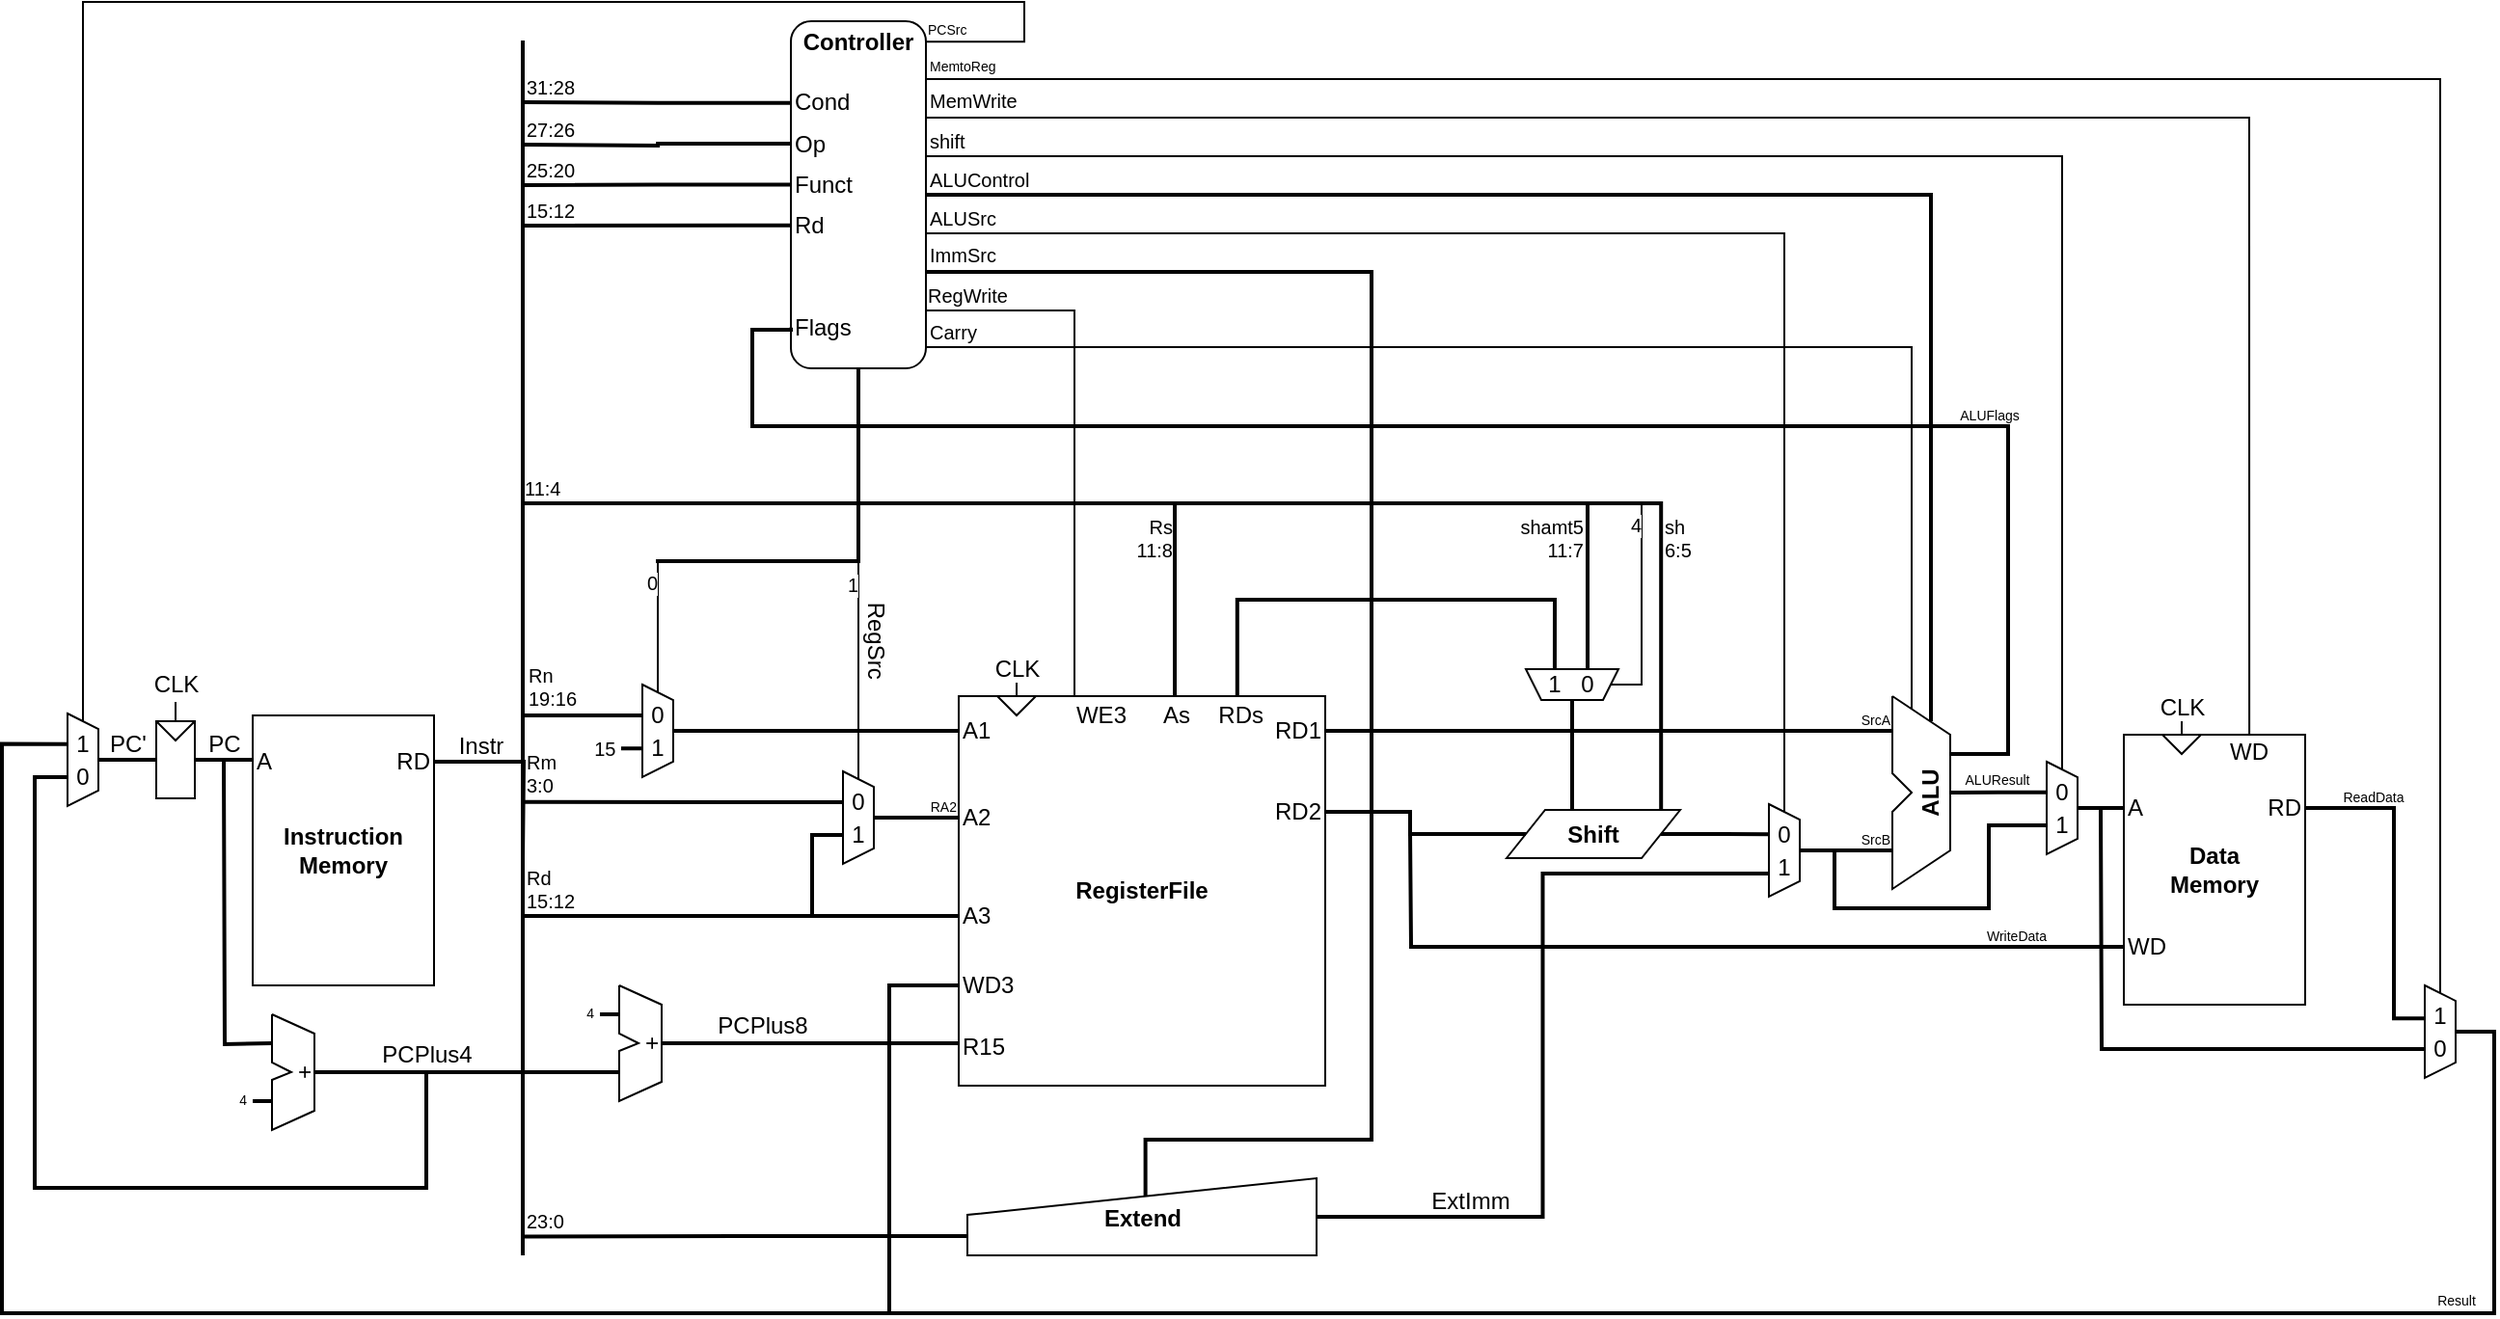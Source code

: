 <mxfile version="14.4.9" type="device"><diagram id="lYvKmEwaG_vTWGdkvzDK" name="ページ1"><mxGraphModel dx="1438" dy="997" grid="1" gridSize="10" guides="1" tooltips="1" connect="1" arrows="1" fold="1" page="1" pageScale="1" pageWidth="1169" pageHeight="827" math="0" shadow="0"><root><mxCell id="0"/><mxCell id="1" parent="0"/><mxCell id="xF_Ix-vgkmArqp6hydRC-5" value="" style="group" parent="1" vertex="1" connectable="0"><mxGeometry x="852" y="694" width="16" height="48" as="geometry"/></mxCell><mxCell id="xF_Ix-vgkmArqp6hydRC-6" value="" style="shape=trapezoid;perimeter=trapezoidPerimeter;whiteSpace=wrap;html=1;fixedSize=1;rotation=90;size=8;" parent="xF_Ix-vgkmArqp6hydRC-5" vertex="1"><mxGeometry x="-16" y="16" width="48" height="16" as="geometry"/></mxCell><mxCell id="xF_Ix-vgkmArqp6hydRC-7" value="1" style="text;html=1;strokeColor=none;fillColor=none;align=center;verticalAlign=middle;whiteSpace=wrap;rounded=0;" parent="xF_Ix-vgkmArqp6hydRC-5" vertex="1"><mxGeometry x="3" y="23" width="10" height="20" as="geometry"/></mxCell><mxCell id="xF_Ix-vgkmArqp6hydRC-8" value="0" style="text;html=1;strokeColor=none;fillColor=none;align=center;verticalAlign=middle;whiteSpace=wrap;rounded=0;" parent="xF_Ix-vgkmArqp6hydRC-5" vertex="1"><mxGeometry x="3" y="6" width="10" height="20" as="geometry"/></mxCell><mxCell id="xF_Ix-vgkmArqp6hydRC-9" value="" style="group" parent="1" vertex="1" connectable="0"><mxGeometry x="956" y="739" width="16" height="48" as="geometry"/></mxCell><mxCell id="xF_Ix-vgkmArqp6hydRC-10" value="" style="shape=trapezoid;perimeter=trapezoidPerimeter;whiteSpace=wrap;html=1;fixedSize=1;rotation=90;size=8;" parent="xF_Ix-vgkmArqp6hydRC-9" vertex="1"><mxGeometry x="-16" y="16" width="48" height="16" as="geometry"/></mxCell><mxCell id="xF_Ix-vgkmArqp6hydRC-11" value="1" style="text;html=1;strokeColor=none;fillColor=none;align=center;verticalAlign=middle;whiteSpace=wrap;rounded=0;" parent="xF_Ix-vgkmArqp6hydRC-9" vertex="1"><mxGeometry x="3" y="23" width="10" height="20" as="geometry"/></mxCell><mxCell id="xF_Ix-vgkmArqp6hydRC-12" value="0" style="text;html=1;strokeColor=none;fillColor=none;align=center;verticalAlign=middle;whiteSpace=wrap;rounded=0;" parent="xF_Ix-vgkmArqp6hydRC-9" vertex="1"><mxGeometry x="3" y="6" width="10" height="20" as="geometry"/></mxCell><mxCell id="xF_Ix-vgkmArqp6hydRC-13" style="edgeStyle=orthogonalEdgeStyle;rounded=0;orthogonalLoop=1;jettySize=auto;html=1;exitX=0;exitY=0.5;exitDx=0;exitDy=0;endArrow=none;endFill=0;strokeWidth=2;" parent="1" source="xF_Ix-vgkmArqp6hydRC-113" edge="1"><mxGeometry relative="1" as="geometry"><mxPoint x="790" y="814" as="targetPoint"/><Array as="points"><mxPoint x="790" y="814"/></Array></mxGeometry></mxCell><mxCell id="xF_Ix-vgkmArqp6hydRC-14" value="Rd&lt;br&gt;15:12" style="edgeLabel;html=1;align=left;verticalAlign=bottom;resizable=0;points=[];fontSize=10;" parent="xF_Ix-vgkmArqp6hydRC-13" vertex="1" connectable="0"><mxGeometry x="0.89" y="-1" relative="1" as="geometry"><mxPoint x="-12.33" y="1" as="offset"/></mxGeometry></mxCell><mxCell id="xF_Ix-vgkmArqp6hydRC-15" style="edgeStyle=orthogonalEdgeStyle;rounded=0;orthogonalLoop=1;jettySize=auto;html=1;exitX=0;exitY=0.5;exitDx=0;exitDy=0;endArrow=none;endFill=0;strokeWidth=2;" parent="1" source="xF_Ix-vgkmArqp6hydRC-114" edge="1"><mxGeometry relative="1" as="geometry"><mxPoint x="980" y="1020" as="targetPoint"/><Array as="points"><mxPoint x="980" y="850"/><mxPoint x="980" y="1020"/></Array></mxGeometry></mxCell><mxCell id="xF_Ix-vgkmArqp6hydRC-16" style="rounded=0;orthogonalLoop=1;jettySize=auto;html=1;exitX=0.5;exitY=0;exitDx=0;exitDy=0;entryX=0;entryY=0.5;entryDx=0;entryDy=0;endArrow=none;endFill=0;strokeWidth=2;" parent="1" source="xF_Ix-vgkmArqp6hydRC-10" target="xF_Ix-vgkmArqp6hydRC-112" edge="1"><mxGeometry relative="1" as="geometry"/></mxCell><mxCell id="xF_Ix-vgkmArqp6hydRC-17" value="RA2" style="edgeLabel;html=1;align=right;verticalAlign=bottom;resizable=0;points=[];fontSize=7;" parent="xF_Ix-vgkmArqp6hydRC-16" vertex="1" connectable="0"><mxGeometry x="0.342" y="-1" relative="1" as="geometry"><mxPoint x="14.49" y="-1" as="offset"/></mxGeometry></mxCell><mxCell id="xF_Ix-vgkmArqp6hydRC-20" style="edgeStyle=orthogonalEdgeStyle;rounded=0;orthogonalLoop=1;jettySize=auto;html=1;exitX=0.5;exitY=0;exitDx=0;exitDy=0;entryX=0;entryY=0.5;entryDx=0;entryDy=0;endArrow=none;endFill=0;strokeWidth=2;" parent="1" source="xF_Ix-vgkmArqp6hydRC-6" target="xF_Ix-vgkmArqp6hydRC-111" edge="1"><mxGeometry relative="1" as="geometry"><mxPoint x="926.208" y="726.256" as="targetPoint"/><Array as="points"><mxPoint x="868" y="718"/></Array></mxGeometry></mxCell><mxCell id="xF_Ix-vgkmArqp6hydRC-21" value="" style="endArrow=none;html=1;strokeWidth=2;" parent="1" edge="1"><mxGeometry width="50" height="50" relative="1" as="geometry"><mxPoint x="790" y="990" as="sourcePoint"/><mxPoint x="790" y="360" as="targetPoint"/></mxGeometry></mxCell><mxCell id="xF_Ix-vgkmArqp6hydRC-24" value="" style="group" parent="1" vertex="1" connectable="0"><mxGeometry x="929" y="350" width="70" height="180" as="geometry"/></mxCell><mxCell id="xF_Ix-vgkmArqp6hydRC-25" value="" style="rounded=1;whiteSpace=wrap;html=1;" parent="xF_Ix-vgkmArqp6hydRC-24" vertex="1"><mxGeometry width="70" height="180" as="geometry"/></mxCell><mxCell id="xF_Ix-vgkmArqp6hydRC-26" value="&lt;b&gt;Controller&lt;/b&gt;" style="text;html=1;strokeColor=none;fillColor=none;align=center;verticalAlign=middle;whiteSpace=wrap;rounded=0;" parent="xF_Ix-vgkmArqp6hydRC-24" vertex="1"><mxGeometry x="15" width="40" height="21.176" as="geometry"/></mxCell><mxCell id="xF_Ix-vgkmArqp6hydRC-27" value="Cond" style="text;html=1;strokeColor=none;fillColor=none;align=left;verticalAlign=middle;whiteSpace=wrap;rounded=0;" parent="xF_Ix-vgkmArqp6hydRC-24" vertex="1"><mxGeometry y="31.765" width="40" height="21.176" as="geometry"/></mxCell><mxCell id="xF_Ix-vgkmArqp6hydRC-28" value="Op" style="text;html=1;strokeColor=none;fillColor=none;align=left;verticalAlign=middle;whiteSpace=wrap;rounded=0;" parent="xF_Ix-vgkmArqp6hydRC-24" vertex="1"><mxGeometry y="52.941" width="30" height="21.176" as="geometry"/></mxCell><mxCell id="xF_Ix-vgkmArqp6hydRC-29" value="Funct" style="text;html=1;strokeColor=none;fillColor=none;align=left;verticalAlign=middle;whiteSpace=wrap;rounded=0;" parent="xF_Ix-vgkmArqp6hydRC-24" vertex="1"><mxGeometry y="74.118" width="40" height="21.176" as="geometry"/></mxCell><mxCell id="xF_Ix-vgkmArqp6hydRC-30" value="Rd" style="text;html=1;strokeColor=none;fillColor=none;align=left;verticalAlign=middle;whiteSpace=wrap;rounded=0;" parent="xF_Ix-vgkmArqp6hydRC-24" vertex="1"><mxGeometry y="95.294" width="30" height="21.176" as="geometry"/></mxCell><mxCell id="xF_Ix-vgkmArqp6hydRC-31" value="Flags" style="text;html=1;strokeColor=none;fillColor=none;align=left;verticalAlign=middle;whiteSpace=wrap;rounded=0;" parent="xF_Ix-vgkmArqp6hydRC-24" vertex="1"><mxGeometry y="148.235" width="40" height="21.176" as="geometry"/></mxCell><mxCell id="xF_Ix-vgkmArqp6hydRC-32" style="edgeStyle=orthogonalEdgeStyle;rounded=0;orthogonalLoop=1;jettySize=auto;html=1;exitX=0.5;exitY=1;exitDx=0;exitDy=0;endArrow=none;endFill=0;strokeWidth=2;" parent="1" source="xF_Ix-vgkmArqp6hydRC-25" edge="1"><mxGeometry relative="1" as="geometry"><mxPoint x="859" y="630" as="targetPoint"/><Array as="points"><mxPoint x="964" y="630"/><mxPoint x="859" y="630"/></Array></mxGeometry></mxCell><mxCell id="xF_Ix-vgkmArqp6hydRC-33" style="edgeStyle=orthogonalEdgeStyle;rounded=0;orthogonalLoop=1;jettySize=auto;html=1;exitX=0;exitY=0.5;exitDx=0;exitDy=0;endArrow=none;endFill=0;strokeWidth=2;" parent="1" source="xF_Ix-vgkmArqp6hydRC-27" edge="1"><mxGeometry relative="1" as="geometry"><mxPoint x="790" y="392" as="targetPoint"/></mxGeometry></mxCell><mxCell id="xF_Ix-vgkmArqp6hydRC-34" value="&lt;font style=&quot;font-size: 10px;&quot;&gt;31:28&lt;/font&gt;" style="edgeLabel;html=1;align=left;verticalAlign=bottom;resizable=0;points=[];horizontal=1;fontSize=10;" parent="xF_Ix-vgkmArqp6hydRC-33" vertex="1" connectable="0"><mxGeometry x="0.226" relative="1" as="geometry"><mxPoint x="-53.86" y="0.01" as="offset"/></mxGeometry></mxCell><mxCell id="xF_Ix-vgkmArqp6hydRC-35" style="edgeStyle=orthogonalEdgeStyle;rounded=0;orthogonalLoop=1;jettySize=auto;html=1;exitX=0;exitY=0.5;exitDx=0;exitDy=0;endArrow=none;endFill=0;strokeWidth=2;" parent="1" source="xF_Ix-vgkmArqp6hydRC-28" edge="1"><mxGeometry relative="1" as="geometry"><mxPoint x="790" y="414" as="targetPoint"/></mxGeometry></mxCell><mxCell id="xF_Ix-vgkmArqp6hydRC-36" value="&lt;font style=&quot;font-size: 10px;&quot;&gt;27:26&lt;/font&gt;" style="edgeLabel;html=1;align=left;verticalAlign=bottom;resizable=0;points=[];fontSize=10;" parent="xF_Ix-vgkmArqp6hydRC-35" vertex="1" connectable="0"><mxGeometry x="0.185" y="-1" relative="1" as="geometry"><mxPoint x="-56.71" y="1.01" as="offset"/></mxGeometry></mxCell><mxCell id="xF_Ix-vgkmArqp6hydRC-37" style="edgeStyle=orthogonalEdgeStyle;rounded=0;orthogonalLoop=1;jettySize=auto;html=1;exitX=0;exitY=0.5;exitDx=0;exitDy=0;endArrow=none;endFill=0;strokeWidth=2;" parent="1" source="xF_Ix-vgkmArqp6hydRC-29" edge="1"><mxGeometry relative="1" as="geometry"><mxPoint x="790" y="435" as="targetPoint"/></mxGeometry></mxCell><mxCell id="xF_Ix-vgkmArqp6hydRC-38" value="25:20" style="edgeLabel;html=1;align=left;verticalAlign=bottom;resizable=0;points=[];fontSize=10;" parent="xF_Ix-vgkmArqp6hydRC-37" vertex="1" connectable="0"><mxGeometry x="0.81" y="-2" relative="1" as="geometry"><mxPoint x="-13.29" y="2.02" as="offset"/></mxGeometry></mxCell><mxCell id="xF_Ix-vgkmArqp6hydRC-39" style="edgeStyle=orthogonalEdgeStyle;rounded=0;orthogonalLoop=1;jettySize=auto;html=1;exitX=0;exitY=0.5;exitDx=0;exitDy=0;endArrow=none;endFill=0;strokeWidth=2;" parent="1" source="xF_Ix-vgkmArqp6hydRC-30" edge="1"><mxGeometry relative="1" as="geometry"><mxPoint x="790" y="456" as="targetPoint"/><Array as="points"><mxPoint x="790" y="456"/></Array></mxGeometry></mxCell><mxCell id="xF_Ix-vgkmArqp6hydRC-40" value="15:12" style="edgeLabel;html=1;align=left;verticalAlign=bottom;resizable=0;points=[];fontSize=10;" parent="xF_Ix-vgkmArqp6hydRC-39" vertex="1" connectable="0"><mxGeometry x="0.777" relative="1" as="geometry"><mxPoint x="-15.57" y="0.02" as="offset"/></mxGeometry></mxCell><mxCell id="xF_Ix-vgkmArqp6hydRC-41" style="edgeStyle=orthogonalEdgeStyle;rounded=0;orthogonalLoop=1;jettySize=auto;html=1;endArrow=none;endFill=0;exitX=0.334;exitY=0.998;exitDx=0;exitDy=0;exitPerimeter=0;strokeWidth=2;" parent="1" source="xF_Ix-vgkmArqp6hydRC-6" edge="1"><mxGeometry relative="1" as="geometry"><mxPoint x="791" y="710" as="targetPoint"/><mxPoint x="879" y="706" as="sourcePoint"/></mxGeometry></mxCell><mxCell id="xF_Ix-vgkmArqp6hydRC-42" value="Rn&lt;br&gt;19:16" style="edgeLabel;html=1;align=left;verticalAlign=bottom;resizable=0;points=[];fontSize=10;" parent="xF_Ix-vgkmArqp6hydRC-41" vertex="1" connectable="0"><mxGeometry x="0.798" y="1" relative="1" as="geometry"><mxPoint x="-6.51" y="-2" as="offset"/></mxGeometry></mxCell><mxCell id="xF_Ix-vgkmArqp6hydRC-43" style="edgeStyle=orthogonalEdgeStyle;rounded=0;orthogonalLoop=1;jettySize=auto;html=1;endArrow=none;endFill=0;exitX=0.689;exitY=0.983;exitDx=0;exitDy=0;exitPerimeter=0;strokeWidth=2;" parent="1" source="xF_Ix-vgkmArqp6hydRC-6" edge="1"><mxGeometry relative="1" as="geometry"><mxPoint x="836" y="727" as="targetPoint"/><mxPoint x="855" y="727" as="sourcePoint"/></mxGeometry></mxCell><mxCell id="xF_Ix-vgkmArqp6hydRC-44" value="15&amp;nbsp;" style="edgeLabel;html=1;align=right;verticalAlign=middle;resizable=0;points=[];fontSize=10;" parent="xF_Ix-vgkmArqp6hydRC-43" vertex="1" connectable="0"><mxGeometry x="0.258" relative="1" as="geometry"><mxPoint as="offset"/></mxGeometry></mxCell><mxCell id="xF_Ix-vgkmArqp6hydRC-45" style="edgeStyle=orthogonalEdgeStyle;rounded=0;orthogonalLoop=1;jettySize=auto;html=1;exitX=0;exitY=0.5;exitDx=0;exitDy=0;endArrow=none;endFill=0;" parent="1" source="xF_Ix-vgkmArqp6hydRC-6" edge="1"><mxGeometry relative="1" as="geometry"><mxPoint x="860" y="630" as="targetPoint"/><Array as="points"><mxPoint x="860" y="630"/></Array></mxGeometry></mxCell><mxCell id="xF_Ix-vgkmArqp6hydRC-46" value="0" style="edgeLabel;html=1;align=right;verticalAlign=top;resizable=0;points=[];fontSize=10;labelPosition=center;verticalLabelPosition=middle;" parent="xF_Ix-vgkmArqp6hydRC-45" vertex="1" connectable="0"><mxGeometry x="0.837" relative="1" as="geometry"><mxPoint y="-6.28" as="offset"/></mxGeometry></mxCell><mxCell id="xF_Ix-vgkmArqp6hydRC-47" style="edgeStyle=orthogonalEdgeStyle;rounded=0;orthogonalLoop=1;jettySize=auto;html=1;endArrow=none;endFill=0;strokeWidth=2;exitX=0.333;exitY=1.01;exitDx=0;exitDy=0;exitPerimeter=0;" parent="1" source="xF_Ix-vgkmArqp6hydRC-167" edge="1"><mxGeometry relative="1" as="geometry"><mxPoint x="790" y="600" as="targetPoint"/><mxPoint x="1380" y="690" as="sourcePoint"/><Array as="points"><mxPoint x="1342" y="600"/></Array></mxGeometry></mxCell><mxCell id="xF_Ix-vgkmArqp6hydRC-48" value="11:4" style="edgeLabel;html=1;align=left;verticalAlign=bottom;resizable=0;points=[];fontSize=10;" parent="xF_Ix-vgkmArqp6hydRC-47" vertex="1" connectable="0"><mxGeometry x="0.968" y="1" relative="1" as="geometry"><mxPoint x="-11.54" y="-1" as="offset"/></mxGeometry></mxCell><mxCell id="xF_Ix-vgkmArqp6hydRC-49" value="&lt;div style=&quot;text-align: left&quot;&gt;shamt5&lt;/div&gt;&lt;font style=&quot;font-size: 10px&quot;&gt;&lt;div&gt;11:7&lt;/div&gt;&lt;/font&gt;" style="edgeLabel;html=1;align=right;verticalAlign=top;resizable=0;points=[];fontSize=10;" parent="xF_Ix-vgkmArqp6hydRC-47" vertex="1" connectable="0"><mxGeometry x="-0.692" y="1" relative="1" as="geometry"><mxPoint x="10.22" y="-1" as="offset"/></mxGeometry></mxCell><mxCell id="xF_Ix-vgkmArqp6hydRC-52" style="edgeStyle=orthogonalEdgeStyle;rounded=0;orthogonalLoop=1;jettySize=auto;html=1;exitX=1;exitY=0.5;exitDx=0;exitDy=0;entryX=0.325;entryY=0.962;entryDx=0;entryDy=0;entryPerimeter=0;endArrow=none;endFill=0;strokeWidth=2;" parent="1" source="xF_Ix-vgkmArqp6hydRC-53" target="xF_Ix-vgkmArqp6hydRC-64" edge="1"><mxGeometry relative="1" as="geometry"/></mxCell><mxCell id="ZnnavyhgUy_vuPnnGjfw-6" style="edgeStyle=orthogonalEdgeStyle;rounded=0;orthogonalLoop=1;jettySize=auto;html=1;exitX=0.89;exitY=-0.003;exitDx=0;exitDy=0;endArrow=none;endFill=0;strokeWidth=2;fontSize=10;exitPerimeter=0;" edge="1" parent="1" source="xF_Ix-vgkmArqp6hydRC-53"><mxGeometry relative="1" as="geometry"><mxPoint x="1340" y="600" as="targetPoint"/><Array as="points"><mxPoint x="1380" y="600"/></Array></mxGeometry></mxCell><mxCell id="ZnnavyhgUy_vuPnnGjfw-8" value="sh&lt;br&gt;&lt;div style=&quot;&quot;&gt;6:5&lt;/div&gt;" style="edgeLabel;html=1;align=left;verticalAlign=top;resizable=0;points=[];fontSize=10;" vertex="1" connectable="0" parent="ZnnavyhgUy_vuPnnGjfw-6"><mxGeometry x="0.43" y="1" relative="1" as="geometry"><mxPoint x="0.9" y="-16.59" as="offset"/></mxGeometry></mxCell><mxCell id="ZnnavyhgUy_vuPnnGjfw-7" style="edgeStyle=orthogonalEdgeStyle;rounded=0;orthogonalLoop=1;jettySize=auto;html=1;exitX=0.378;exitY=-0.005;exitDx=0;exitDy=0;entryX=0.5;entryY=0;entryDx=0;entryDy=0;endArrow=none;endFill=0;strokeWidth=2;fontSize=10;exitPerimeter=0;" edge="1" parent="1" source="xF_Ix-vgkmArqp6hydRC-53" target="xF_Ix-vgkmArqp6hydRC-167"><mxGeometry relative="1" as="geometry"/></mxCell><mxCell id="xF_Ix-vgkmArqp6hydRC-53" value="&lt;b&gt;Shift&lt;/b&gt;" style="shape=parallelogram;perimeter=parallelogramPerimeter;whiteSpace=wrap;html=1;fixedSize=1;" parent="1" vertex="1"><mxGeometry x="1300" y="759" width="90" height="25" as="geometry"/></mxCell><mxCell id="xF_Ix-vgkmArqp6hydRC-54" style="edgeStyle=orthogonalEdgeStyle;rounded=0;orthogonalLoop=1;jettySize=auto;html=1;exitX=1;exitY=0.5;exitDx=0;exitDy=0;endArrow=none;endFill=0;strokeWidth=2;" parent="1" source="xF_Ix-vgkmArqp6hydRC-116" edge="1"><mxGeometry relative="1" as="geometry"><mxPoint x="1500" y="718" as="targetPoint"/></mxGeometry></mxCell><mxCell id="xF_Ix-vgkmArqp6hydRC-55" value="SrcA" style="edgeLabel;html=1;align=right;verticalAlign=bottom;resizable=0;points=[];fontSize=7;" parent="xF_Ix-vgkmArqp6hydRC-54" vertex="1" connectable="0"><mxGeometry x="0.845" relative="1" as="geometry"><mxPoint x="22.61" as="offset"/></mxGeometry></mxCell><mxCell id="xF_Ix-vgkmArqp6hydRC-56" style="edgeStyle=orthogonalEdgeStyle;rounded=0;orthogonalLoop=1;jettySize=auto;html=1;exitX=1;exitY=0.5;exitDx=0;exitDy=0;entryX=0;entryY=0.5;entryDx=0;entryDy=0;endArrow=none;endFill=0;strokeWidth=2;" parent="1" source="xF_Ix-vgkmArqp6hydRC-117" target="xF_Ix-vgkmArqp6hydRC-53" edge="1"><mxGeometry relative="1" as="geometry"><Array as="points"><mxPoint x="1250" y="760"/><mxPoint x="1250" y="771"/></Array></mxGeometry></mxCell><mxCell id="xF_Ix-vgkmArqp6hydRC-57" style="edgeStyle=orthogonalEdgeStyle;rounded=0;orthogonalLoop=1;jettySize=auto;html=1;exitX=0.5;exitY=0;exitDx=0;exitDy=0;endArrow=none;endFill=0;strokeWidth=1;fontSize=10;" parent="1" source="xF_Ix-vgkmArqp6hydRC-118" edge="1"><mxGeometry relative="1" as="geometry"><mxPoint x="999" y="500" as="targetPoint"/><Array as="points"><mxPoint x="1076" y="500"/></Array></mxGeometry></mxCell><mxCell id="xF_Ix-vgkmArqp6hydRC-58" value="RegWrite" style="edgeLabel;html=1;align=left;verticalAlign=bottom;resizable=0;points=[];fontSize=10;" parent="xF_Ix-vgkmArqp6hydRC-57" vertex="1" connectable="0"><mxGeometry x="0.936" relative="1" as="geometry"><mxPoint x="-10.03" y="0.24" as="offset"/></mxGeometry></mxCell><mxCell id="xF_Ix-vgkmArqp6hydRC-59" value="" style="endArrow=none;html=1;rounded=0;" parent="1" edge="1"><mxGeometry x="1380" y="640" width="50" height="50" as="geometry"><mxPoint x="1500" y="700" as="sourcePoint"/><mxPoint x="1500" y="700" as="targetPoint"/><Array as="points"><mxPoint x="1530" y="720"/><mxPoint x="1530" y="780"/><mxPoint x="1500" y="800"/><mxPoint x="1500" y="760"/><mxPoint x="1510" y="750"/><mxPoint x="1500" y="740"/></Array></mxGeometry></mxCell><mxCell id="xF_Ix-vgkmArqp6hydRC-60" style="edgeStyle=orthogonalEdgeStyle;rounded=0;orthogonalLoop=1;jettySize=auto;html=1;exitX=1;exitY=1;exitDx=0;exitDy=0;entryX=0;entryY=0.5;entryDx=0;entryDy=0;endArrow=none;endFill=0;strokeWidth=2;" parent="1" source="xF_Ix-vgkmArqp6hydRC-62" target="xF_Ix-vgkmArqp6hydRC-31" edge="1"><mxGeometry relative="1" as="geometry"><Array as="points"><mxPoint x="1560" y="730"/><mxPoint x="1560" y="560"/><mxPoint x="909" y="560"/><mxPoint x="909" y="510"/></Array></mxGeometry></mxCell><mxCell id="xF_Ix-vgkmArqp6hydRC-61" value="ALUFlags" style="edgeLabel;html=1;align=center;verticalAlign=bottom;resizable=0;points=[];fontSize=7;" parent="xF_Ix-vgkmArqp6hydRC-60" vertex="1" connectable="0"><mxGeometry x="-0.527" y="1" relative="1" as="geometry"><mxPoint x="8.1" y="-1" as="offset"/></mxGeometry></mxCell><mxCell id="xF_Ix-vgkmArqp6hydRC-62" value="&lt;b&gt;ALU&lt;/b&gt;" style="text;html=1;strokeColor=none;fillColor=none;align=center;verticalAlign=middle;whiteSpace=wrap;rounded=0;rotation=-90;" parent="1" vertex="1"><mxGeometry x="1500" y="740" width="40" height="20" as="geometry"/></mxCell><mxCell id="xF_Ix-vgkmArqp6hydRC-63" value="" style="group" parent="1" vertex="1" connectable="0"><mxGeometry x="1436" y="756" width="16" height="48" as="geometry"/></mxCell><mxCell id="xF_Ix-vgkmArqp6hydRC-64" value="" style="shape=trapezoid;perimeter=trapezoidPerimeter;whiteSpace=wrap;html=1;fixedSize=1;rotation=90;size=8;" parent="xF_Ix-vgkmArqp6hydRC-63" vertex="1"><mxGeometry x="-16" y="16" width="48" height="16" as="geometry"/></mxCell><mxCell id="xF_Ix-vgkmArqp6hydRC-65" value="1" style="text;html=1;strokeColor=none;fillColor=none;align=center;verticalAlign=middle;whiteSpace=wrap;rounded=0;" parent="xF_Ix-vgkmArqp6hydRC-63" vertex="1"><mxGeometry x="3" y="23" width="10" height="20" as="geometry"/></mxCell><mxCell id="xF_Ix-vgkmArqp6hydRC-66" value="0" style="text;html=1;strokeColor=none;fillColor=none;align=center;verticalAlign=middle;whiteSpace=wrap;rounded=0;" parent="xF_Ix-vgkmArqp6hydRC-63" vertex="1"><mxGeometry x="3" y="6" width="10" height="20" as="geometry"/></mxCell><mxCell id="xF_Ix-vgkmArqp6hydRC-67" style="edgeStyle=orthogonalEdgeStyle;rounded=0;orthogonalLoop=1;jettySize=auto;html=1;exitX=0.5;exitY=0;exitDx=0;exitDy=0;endArrow=none;endFill=0;strokeWidth=2;" parent="1" source="xF_Ix-vgkmArqp6hydRC-64" edge="1"><mxGeometry relative="1" as="geometry"><mxPoint x="1500" y="780" as="targetPoint"/></mxGeometry></mxCell><mxCell id="xF_Ix-vgkmArqp6hydRC-68" value="SrcB" style="edgeLabel;html=1;align=right;verticalAlign=bottom;resizable=0;points=[];fontSize=7;" parent="xF_Ix-vgkmArqp6hydRC-67" vertex="1" connectable="0"><mxGeometry x="0.285" y="2" relative="1" as="geometry"><mxPoint x="17.13" y="2" as="offset"/></mxGeometry></mxCell><mxCell id="xF_Ix-vgkmArqp6hydRC-69" style="edgeStyle=orthogonalEdgeStyle;rounded=0;orthogonalLoop=1;jettySize=auto;html=1;exitX=1;exitY=0.5;exitDx=0;exitDy=0;entryX=0.75;entryY=1;entryDx=0;entryDy=0;endArrow=none;endFill=0;strokeWidth=2;" parent="1" source="xF_Ix-vgkmArqp6hydRC-73" target="xF_Ix-vgkmArqp6hydRC-64" edge="1"><mxGeometry relative="1" as="geometry"/></mxCell><mxCell id="xF_Ix-vgkmArqp6hydRC-70" value="&lt;font style=&quot;font-size: 12px&quot;&gt;ExtImm&lt;/font&gt;" style="edgeLabel;html=1;align=center;verticalAlign=bottom;resizable=0;points=[];fontSize=7;" parent="xF_Ix-vgkmArqp6hydRC-69" vertex="1" connectable="0"><mxGeometry x="-0.614" y="-2" relative="1" as="geometry"><mxPoint y="-2" as="offset"/></mxGeometry></mxCell><mxCell id="xF_Ix-vgkmArqp6hydRC-71" style="edgeStyle=orthogonalEdgeStyle;rounded=0;orthogonalLoop=1;jettySize=auto;html=1;exitX=0;exitY=0.75;exitDx=0;exitDy=0;endArrow=none;endFill=0;strokeWidth=2;" parent="1" source="xF_Ix-vgkmArqp6hydRC-73" edge="1"><mxGeometry relative="1" as="geometry"><mxPoint x="790" y="980.286" as="targetPoint"/></mxGeometry></mxCell><mxCell id="xF_Ix-vgkmArqp6hydRC-72" value="23:0" style="edgeLabel;html=1;align=left;verticalAlign=bottom;resizable=0;points=[];fontSize=10;" parent="xF_Ix-vgkmArqp6hydRC-71" vertex="1" connectable="0"><mxGeometry x="0.893" y="1" relative="1" as="geometry"><mxPoint x="-12.2" y="-1.29" as="offset"/></mxGeometry></mxCell><mxCell id="xF_Ix-vgkmArqp6hydRC-73" value="&lt;p style=&quot;line-height: 100%&quot;&gt;&lt;b&gt;Extend&lt;/b&gt;&lt;br&gt;&lt;/p&gt;" style="shape=manualInput;whiteSpace=wrap;html=1;rounded=0;size=19;" parent="1" vertex="1"><mxGeometry x="1020.5" y="950" width="181" height="40" as="geometry"/></mxCell><mxCell id="xF_Ix-vgkmArqp6hydRC-74" value="" style="group" parent="1" vertex="1" connectable="0"><mxGeometry x="1580" y="734" width="16" height="48" as="geometry"/></mxCell><mxCell id="xF_Ix-vgkmArqp6hydRC-75" value="" style="shape=trapezoid;perimeter=trapezoidPerimeter;whiteSpace=wrap;html=1;fixedSize=1;rotation=90;size=8;" parent="xF_Ix-vgkmArqp6hydRC-74" vertex="1"><mxGeometry x="-16" y="16" width="48" height="16" as="geometry"/></mxCell><mxCell id="xF_Ix-vgkmArqp6hydRC-76" value="1" style="text;html=1;strokeColor=none;fillColor=none;align=center;verticalAlign=middle;whiteSpace=wrap;rounded=0;" parent="xF_Ix-vgkmArqp6hydRC-74" vertex="1"><mxGeometry x="3" y="23" width="10" height="20" as="geometry"/></mxCell><mxCell id="xF_Ix-vgkmArqp6hydRC-77" value="0" style="text;html=1;strokeColor=none;fillColor=none;align=center;verticalAlign=middle;whiteSpace=wrap;rounded=0;" parent="xF_Ix-vgkmArqp6hydRC-74" vertex="1"><mxGeometry x="3" y="6" width="10" height="20" as="geometry"/></mxCell><mxCell id="xF_Ix-vgkmArqp6hydRC-78" style="edgeStyle=orthogonalEdgeStyle;rounded=0;orthogonalLoop=1;jettySize=auto;html=1;entryX=0.5;entryY=1;entryDx=0;entryDy=0;endArrow=none;endFill=0;exitX=0.332;exitY=0.98;exitDx=0;exitDy=0;exitPerimeter=0;strokeWidth=2;" parent="1" source="xF_Ix-vgkmArqp6hydRC-75" target="xF_Ix-vgkmArqp6hydRC-62" edge="1"><mxGeometry relative="1" as="geometry"/></mxCell><mxCell id="xF_Ix-vgkmArqp6hydRC-79" value="ALUResult" style="edgeLabel;html=1;align=center;verticalAlign=bottom;resizable=0;points=[];fontSize=7;" parent="xF_Ix-vgkmArqp6hydRC-78" vertex="1" connectable="0"><mxGeometry x="0.376" y="1" relative="1" as="geometry"><mxPoint x="8.19" y="-1.01" as="offset"/></mxGeometry></mxCell><mxCell id="xF_Ix-vgkmArqp6hydRC-80" style="edgeStyle=orthogonalEdgeStyle;rounded=0;orthogonalLoop=1;jettySize=auto;html=1;endArrow=none;endFill=0;exitX=0.687;exitY=0.992;exitDx=0;exitDy=0;exitPerimeter=0;strokeWidth=2;" parent="1" source="xF_Ix-vgkmArqp6hydRC-75" edge="1"><mxGeometry relative="1" as="geometry"><mxPoint x="1470" y="780" as="targetPoint"/><mxPoint x="1583" y="767" as="sourcePoint"/><Array as="points"><mxPoint x="1550" y="767"/><mxPoint x="1550" y="810"/><mxPoint x="1470" y="810"/></Array></mxGeometry></mxCell><mxCell id="xF_Ix-vgkmArqp6hydRC-81" style="edgeStyle=orthogonalEdgeStyle;rounded=0;orthogonalLoop=1;jettySize=auto;html=1;exitX=0;exitY=0.5;exitDx=0;exitDy=0;entryX=0.5;entryY=0;entryDx=0;entryDy=0;endArrow=none;endFill=0;strokeWidth=2;" parent="1" source="xF_Ix-vgkmArqp6hydRC-121" target="xF_Ix-vgkmArqp6hydRC-75" edge="1"><mxGeometry relative="1" as="geometry"/></mxCell><mxCell id="xF_Ix-vgkmArqp6hydRC-82" style="edgeStyle=orthogonalEdgeStyle;rounded=0;orthogonalLoop=1;jettySize=auto;html=1;exitX=0;exitY=0.5;exitDx=0;exitDy=0;endArrow=none;endFill=0;strokeWidth=2;" parent="1" source="xF_Ix-vgkmArqp6hydRC-122" edge="1"><mxGeometry relative="1" as="geometry"><mxPoint x="1250" y="770" as="targetPoint"/></mxGeometry></mxCell><mxCell id="xF_Ix-vgkmArqp6hydRC-83" value="WriteData" style="edgeLabel;html=1;align=center;verticalAlign=bottom;resizable=0;points=[];fontSize=7;" parent="xF_Ix-vgkmArqp6hydRC-82" vertex="1" connectable="0"><mxGeometry x="-0.705" relative="1" as="geometry"><mxPoint x="7.67" as="offset"/></mxGeometry></mxCell><mxCell id="xF_Ix-vgkmArqp6hydRC-84" value="" style="group" parent="1" vertex="1" connectable="0"><mxGeometry x="1776" y="850" width="16" height="48" as="geometry"/></mxCell><mxCell id="xF_Ix-vgkmArqp6hydRC-85" value="" style="shape=trapezoid;perimeter=trapezoidPerimeter;whiteSpace=wrap;html=1;fixedSize=1;rotation=90;size=8;" parent="xF_Ix-vgkmArqp6hydRC-84" vertex="1"><mxGeometry x="-16" y="16" width="48" height="16" as="geometry"/></mxCell><mxCell id="xF_Ix-vgkmArqp6hydRC-86" value="0" style="text;html=1;strokeColor=none;fillColor=none;align=center;verticalAlign=middle;whiteSpace=wrap;rounded=0;" parent="xF_Ix-vgkmArqp6hydRC-84" vertex="1"><mxGeometry x="3" y="23" width="10" height="20" as="geometry"/></mxCell><mxCell id="xF_Ix-vgkmArqp6hydRC-87" value="1" style="text;html=1;strokeColor=none;fillColor=none;align=center;verticalAlign=middle;whiteSpace=wrap;rounded=0;" parent="xF_Ix-vgkmArqp6hydRC-84" vertex="1"><mxGeometry x="3" y="6" width="10" height="20" as="geometry"/></mxCell><mxCell id="xF_Ix-vgkmArqp6hydRC-88" style="edgeStyle=orthogonalEdgeStyle;rounded=0;orthogonalLoop=1;jettySize=auto;html=1;exitX=1;exitY=0.5;exitDx=0;exitDy=0;entryX=0.356;entryY=0.998;entryDx=0;entryDy=0;entryPerimeter=0;endArrow=none;endFill=0;strokeWidth=2;" parent="1" source="xF_Ix-vgkmArqp6hydRC-123" target="xF_Ix-vgkmArqp6hydRC-85" edge="1"><mxGeometry relative="1" as="geometry"><Array as="points"><mxPoint x="1760" y="758"/><mxPoint x="1760" y="867"/></Array></mxGeometry></mxCell><mxCell id="xF_Ix-vgkmArqp6hydRC-89" value="ReadData" style="edgeLabel;html=1;align=center;verticalAlign=bottom;resizable=0;points=[];fontSize=7;" parent="xF_Ix-vgkmArqp6hydRC-88" vertex="1" connectable="0"><mxGeometry x="-0.641" y="-1" relative="1" as="geometry"><mxPoint x="4.3" y="-1" as="offset"/></mxGeometry></mxCell><mxCell id="xF_Ix-vgkmArqp6hydRC-90" style="edgeStyle=orthogonalEdgeStyle;rounded=0;orthogonalLoop=1;jettySize=auto;html=1;exitX=0.687;exitY=0.994;exitDx=0;exitDy=0;endArrow=none;endFill=0;exitPerimeter=0;strokeWidth=2;" parent="1" source="xF_Ix-vgkmArqp6hydRC-85" edge="1"><mxGeometry relative="1" as="geometry"><mxPoint x="1608" y="758" as="targetPoint"/></mxGeometry></mxCell><mxCell id="xF_Ix-vgkmArqp6hydRC-91" style="edgeStyle=orthogonalEdgeStyle;rounded=0;orthogonalLoop=1;jettySize=auto;html=1;endArrow=none;endFill=0;fontSize=10;strokeWidth=2;" parent="1" edge="1"><mxGeometry relative="1" as="geometry"><mxPoint x="790" y="754.857" as="targetPoint"/><mxPoint x="956" y="755" as="sourcePoint"/><Array as="points"><mxPoint x="790" y="755"/></Array></mxGeometry></mxCell><mxCell id="xF_Ix-vgkmArqp6hydRC-92" value="Rm&lt;br&gt;3:0" style="edgeLabel;html=1;align=left;verticalAlign=bottom;resizable=0;points=[];fontSize=10;" parent="xF_Ix-vgkmArqp6hydRC-91" vertex="1" connectable="0"><mxGeometry x="0.886" relative="1" as="geometry"><mxPoint x="-9.6" y="0.08" as="offset"/></mxGeometry></mxCell><mxCell id="xF_Ix-vgkmArqp6hydRC-93" style="edgeStyle=orthogonalEdgeStyle;rounded=0;orthogonalLoop=1;jettySize=auto;html=1;endArrow=none;endFill=0;fontSize=10;strokeWidth=2;" parent="1" edge="1"><mxGeometry relative="1" as="geometry"><mxPoint x="940" y="814" as="targetPoint"/><mxPoint x="956" y="772" as="sourcePoint"/><Array as="points"><mxPoint x="940" y="772"/><mxPoint x="940" y="800"/></Array></mxGeometry></mxCell><mxCell id="xF_Ix-vgkmArqp6hydRC-94" style="edgeStyle=orthogonalEdgeStyle;rounded=0;orthogonalLoop=1;jettySize=auto;html=1;exitX=0;exitY=0.5;exitDx=0;exitDy=0;endArrow=none;endFill=0;" parent="1" source="xF_Ix-vgkmArqp6hydRC-10" edge="1"><mxGeometry relative="1" as="geometry"><mxPoint x="964" y="630" as="targetPoint"/><mxPoint x="963.81" y="708" as="sourcePoint"/><Array as="points"><mxPoint x="964" y="630"/></Array></mxGeometry></mxCell><mxCell id="xF_Ix-vgkmArqp6hydRC-95" value="1" style="edgeLabel;html=1;align=right;verticalAlign=top;resizable=0;points=[];fontSize=10;" parent="xF_Ix-vgkmArqp6hydRC-94" vertex="1" connectable="0"><mxGeometry x="0.797" relative="1" as="geometry"><mxPoint y="-11.51" as="offset"/></mxGeometry></mxCell><mxCell id="xF_Ix-vgkmArqp6hydRC-96" value="&lt;font style=&quot;font-size: 12px&quot;&gt;RegSrc&lt;/font&gt;" style="edgeLabel;html=1;align=center;verticalAlign=bottom;resizable=0;points=[];fontSize=10;rotation=90;" parent="xF_Ix-vgkmArqp6hydRC-94" vertex="1" connectable="0"><mxGeometry x="-0.159" relative="1" as="geometry"><mxPoint y="-25.43" as="offset"/></mxGeometry></mxCell><mxCell id="xF_Ix-vgkmArqp6hydRC-97" style="edgeStyle=orthogonalEdgeStyle;rounded=0;orthogonalLoop=1;jettySize=auto;html=1;exitX=0;exitY=0.5;exitDx=0;exitDy=0;endArrow=none;endFill=0;strokeWidth=1;fontSize=10;" parent="1" source="xF_Ix-vgkmArqp6hydRC-75" edge="1"><mxGeometry relative="1" as="geometry"><mxPoint x="999" y="420" as="targetPoint"/><Array as="points"><mxPoint x="1588" y="420"/></Array></mxGeometry></mxCell><mxCell id="xF_Ix-vgkmArqp6hydRC-98" value="&lt;font style=&quot;font-size: 10px&quot;&gt;shift&lt;/font&gt;" style="edgeLabel;html=1;align=left;verticalAlign=bottom;resizable=0;points=[];fontSize=10;" parent="xF_Ix-vgkmArqp6hydRC-97" vertex="1" connectable="0"><mxGeometry x="0.962" relative="1" as="geometry"><mxPoint x="-17.06" y="0.12" as="offset"/></mxGeometry></mxCell><mxCell id="xF_Ix-vgkmArqp6hydRC-99" style="edgeStyle=orthogonalEdgeStyle;rounded=0;orthogonalLoop=1;jettySize=auto;html=1;exitX=0.51;exitY=0.228;exitDx=0;exitDy=0;endArrow=none;endFill=0;strokeWidth=2;fontSize=10;entryX=1;entryY=0.824;entryDx=0;entryDy=0;entryPerimeter=0;exitPerimeter=0;" parent="1" source="xF_Ix-vgkmArqp6hydRC-73" edge="1"><mxGeometry relative="1" as="geometry"><mxPoint x="999" y="480.0" as="targetPoint"/><mxPoint x="1111" y="679.92" as="sourcePoint"/><Array as="points"><mxPoint x="1113" y="930"/><mxPoint x="1230" y="930"/><mxPoint x="1230" y="480"/></Array></mxGeometry></mxCell><mxCell id="xF_Ix-vgkmArqp6hydRC-100" value="ImmSrc" style="edgeLabel;html=1;align=left;verticalAlign=bottom;resizable=0;points=[];fontSize=10;" parent="xF_Ix-vgkmArqp6hydRC-99" vertex="1" connectable="0"><mxGeometry x="0.936" relative="1" as="geometry"><mxPoint x="-26.66" y="-0.08" as="offset"/></mxGeometry></mxCell><mxCell id="xF_Ix-vgkmArqp6hydRC-101" style="edgeStyle=orthogonalEdgeStyle;rounded=0;orthogonalLoop=1;jettySize=auto;html=1;endArrow=none;endFill=0;strokeWidth=1;fontSize=10;entryX=1;entryY=0.824;entryDx=0;entryDy=0;entryPerimeter=0;exitX=0;exitY=0.5;exitDx=0;exitDy=0;" parent="1" source="xF_Ix-vgkmArqp6hydRC-64" edge="1"><mxGeometry relative="1" as="geometry"><mxPoint x="999" y="460.0" as="targetPoint"/><mxPoint x="1450" y="760" as="sourcePoint"/><Array as="points"><mxPoint x="1444" y="460"/></Array></mxGeometry></mxCell><mxCell id="xF_Ix-vgkmArqp6hydRC-102" value="ALUSrc" style="edgeLabel;html=1;align=left;verticalAlign=bottom;resizable=0;points=[];fontSize=10;" parent="xF_Ix-vgkmArqp6hydRC-101" vertex="1" connectable="0"><mxGeometry x="0.936" relative="1" as="geometry"><mxPoint x="-24" as="offset"/></mxGeometry></mxCell><mxCell id="xF_Ix-vgkmArqp6hydRC-109" value="" style="group" parent="1" vertex="1" connectable="0"><mxGeometry x="1016" y="700" width="190" height="202" as="geometry"/></mxCell><mxCell id="xF_Ix-vgkmArqp6hydRC-110" value="&lt;b&gt;RegisterFile&lt;/b&gt;" style="rounded=0;whiteSpace=wrap;html=1;" parent="xF_Ix-vgkmArqp6hydRC-109" vertex="1"><mxGeometry width="190" height="202" as="geometry"/></mxCell><mxCell id="xF_Ix-vgkmArqp6hydRC-111" value="A1&lt;span style=&quot;color: rgba(0 , 0 , 0 , 0) ; font-family: monospace ; font-size: 0px&quot;&gt;%3CmxGraphModel%3E%3Croot%3E%3CmxCell%20id%3D%220%22%2F%3E%3CmxCell%20id%3D%221%22%20parent%3D%220%22%2F%3E%3CmxCell%20id%3D%222%22%20value%3D%22%22%20style%3D%22group%22%20vertex%3D%221%22%20connectable%3D%220%22%20parent%3D%221%22%3E%3CmxGeometry%20x%3D%22370%22%20y%3D%22316%22%20width%3D%2216%22%20height%3D%2248%22%20as%3D%22geometry%22%2F%3E%3C%2FmxCell%3E%3CmxCell%20id%3D%223%22%20value%3D%22%22%20style%3D%22shape%3Dtrapezoid%3Bperimeter%3DtrapezoidPerimeter%3BwhiteSpace%3Dwrap%3Bhtml%3D1%3BfixedSize%3D1%3Brotation%3D90%3Bsize%3D8%3B%22%20vertex%3D%221%22%20parent%3D%222%22%3E%3CmxGeometry%20x%3D%22-16%22%20y%3D%2216%22%20width%3D%2248%22%20height%3D%2216%22%20as%3D%22geometry%22%2F%3E%3C%2FmxCell%3E%3CmxCell%20id%3D%224%22%20value%3D%220%22%20style%3D%22text%3Bhtml%3D1%3BstrokeColor%3Dnone%3BfillColor%3Dnone%3Balign%3Dcenter%3BverticalAlign%3Dmiddle%3BwhiteSpace%3Dwrap%3Brounded%3D0%3B%22%20vertex%3D%221%22%20parent%3D%222%22%3E%3CmxGeometry%20x%3D%223%22%20y%3D%2223%22%20width%3D%2210%22%20height%3D%2220%22%20as%3D%22geometry%22%2F%3E%3C%2FmxCell%3E%3CmxCell%20id%3D%225%22%20value%3D%221%22%20style%3D%22text%3Bhtml%3D1%3BstrokeColor%3Dnone%3BfillColor%3Dnone%3Balign%3Dcenter%3BverticalAlign%3Dmiddle%3BwhiteSpace%3Dwrap%3Brounded%3D0%3B%22%20vertex%3D%221%22%20parent%3D%222%22%3E%3CmxGeometry%20x%3D%223%22%20y%3D%226%22%20width%3D%2210%22%20height%3D%2220%22%20as%3D%22geometry%22%2F%3E%3C%2FmxCell%3E%3C%2Froot%3E%3C%2FmxGraphModel%3E&lt;/span&gt;" style="text;html=1;strokeColor=none;fillColor=none;align=left;verticalAlign=middle;whiteSpace=wrap;rounded=0;" parent="xF_Ix-vgkmArqp6hydRC-109" vertex="1"><mxGeometry y="8" width="20" height="20" as="geometry"/></mxCell><mxCell id="xF_Ix-vgkmArqp6hydRC-112" value="A2&lt;span style=&quot;color: rgba(0 , 0 , 0 , 0) ; font-family: monospace ; font-size: 0px&quot;&gt;%3CmxGraphModel%3E%3Croot%3E%3CmxCell%20id%3D%220%22%2F%3E%3CmxCell%20id%3D%221%22%20parent%3D%220%22%2F%3E%3CmxCell%20id%3D%222%22%20value%3D%22%22%20style%3D%22group%22%20vertex%3D%221%22%20connectable%3D%220%22%20parent%3D%221%22%3E%3CmxGeometry%20x%3D%22370%22%20y%3D%22316%22%20width%3D%2216%22%20height%3D%2248%22%20as%3D%22geometry%22%2F%3E%3C%2FmxCell%3E%3CmxCell%20id%3D%223%22%20value%3D%22%22%20style%3D%22shape%3Dtrapezoid%3Bperimeter%3DtrapezoidPerimeter%3BwhiteSpace%3Dwrap%3Bhtml%3D1%3BfixedSize%3D1%3Brotation%3D90%3Bsize%3D8%3B%22%20vertex%3D%221%22%20parent%3D%222%22%3E%3CmxGeometry%20x%3D%22-16%22%20y%3D%2216%22%20width%3D%2248%22%20height%3D%2216%22%20as%3D%22geometry%22%2F%3E%3C%2FmxCell%3E%3CmxCell%20id%3D%224%22%20value%3D%220%22%20style%3D%22text%3Bhtml%3D1%3BstrokeColor%3Dnone%3BfillColor%3Dnone%3Balign%3Dcenter%3BverticalAlign%3Dmiddle%3BwhiteSpace%3Dwrap%3Brounded%3D0%3B%22%20vertex%3D%221%22%20parent%3D%222%22%3E%3CmxGeometry%20x%3D%223%22%20y%3D%2223%22%20width%3D%2210%22%20height%3D%2220%22%20as%3D%22geometry%22%2F%3E%3C%2FmxCell%3E%3CmxCell%20id%3D%225%22%20value%3D%221%22%20style%3D%22text%3Bhtml%3D1%3BstrokeColor%3Dnone%3BfillColor%3Dnone%3Balign%3Dcenter%3BverticalAlign%3Dmiddle%3BwhiteSpace%3Dwrap%3Brounded%3D0%3B%22%20vertex%3D%221%22%20parent%3D%222%22%3E%3CmxGeometry%20x%3D%223%22%20y%3D%226%22%20width%3D%2210%22%20height%3D%2220%22%20as%3D%22geometry%22%2F%3E%3C%2FmxCell%3E%3C%2Froot%3E%3C%2FmxGraphModel%32&lt;/span&gt;" style="text;html=1;strokeColor=none;fillColor=none;align=left;verticalAlign=middle;whiteSpace=wrap;rounded=0;" parent="xF_Ix-vgkmArqp6hydRC-109" vertex="1"><mxGeometry y="53" width="20" height="20" as="geometry"/></mxCell><mxCell id="xF_Ix-vgkmArqp6hydRC-113" value="A3&lt;span style=&quot;color: rgba(0 , 0 , 0 , 0) ; font-family: monospace ; font-size: 0px&quot;&gt;%3CmxGraphModel%3E%3Croot%3E%3CmxCell%20id%3D%220%22%2F%3E%3CmxCell%20id%3D%221%22%20parent%3D%220%22%2F%3E%3CmxCell%20id%3D%222%22%20value%3D%22%22%20style%3D%22group%22%20vertex%3D%221%22%20connectable%3D%220%22%20parent%3D%221%22%3E%3CmxGeometry%20x%3D%22370%22%20y%3D%22316%22%20width%3D%2216%22%20height%3D%2248%22%20as%3D%22geometry%22%2F%3E%3C%2FmxCell%3E%3CmxCell%20id%3D%223%22%20value%3D%22%22%20style%3D%22shape%3Dtrapezoid%3Bperimeter%3DtrapezoidPerimeter%3BwhiteSpace%3Dwrap%3Bhtml%3D1%3BfixedSize%3D1%3Brotation%3D90%3Bsize%3D8%3B%22%20vertex%3D%221%22%20parent%3D%222%22%3E%3CmxGeometry%20x%3D%22-16%22%20y%3D%2216%22%20width%3D%2248%22%20height%3D%2216%22%20as%3D%22geometry%22%2F%3E%3C%2FmxCell%3E%3CmxCell%20id%3D%224%22%20value%3D%220%22%20style%3D%22text%3Bhtml%3D1%3BstrokeColor%3Dnone%3BfillColor%3Dnone%3Balign%3Dcenter%3BverticalAlign%3Dmiddle%3BwhiteSpace%3Dwrap%3Brounded%3D0%3B%22%20vertex%3D%221%22%20parent%3D%222%22%3E%3CmxGeometry%20x%3D%223%22%20y%3D%2223%22%20width%3D%2210%22%20height%3D%2220%22%20as%3D%22geometry%22%2F%3E%3C%2FmxCell%3E%3CmxCell%20id%3D%225%22%20value%3D%221%22%20style%3D%22text%3Bhtml%3D1%3BstrokeColor%3Dnone%3BfillColor%3Dnone%3Balign%3Dcenter%3BverticalAlign%3Dmiddle%3BwhiteSpace%3Dwrap%3Brounded%3D0%3B%22%20vertex%3D%221%22%20parent%3D%222%22%3E%3CmxGeometry%20x%3D%223%22%20y%3D%226%22%20width%3D%2210%22%20height%3D%2220%22%20as%3D%22geometry%22%2F%3E%3C%2FmxCell%3E%3C%2Froot%3E%3C%2FmxGraphModel%33&lt;/span&gt;" style="text;html=1;strokeColor=none;fillColor=none;align=left;verticalAlign=middle;whiteSpace=wrap;rounded=0;" parent="xF_Ix-vgkmArqp6hydRC-109" vertex="1"><mxGeometry y="104" width="20" height="20" as="geometry"/></mxCell><mxCell id="xF_Ix-vgkmArqp6hydRC-114" value="WD3&lt;span style=&quot;color: rgba(0 , 0 , 0 , 0) ; font-family: monospace ; font-size: 0px&quot;&gt;%3CmxGraphModel%3E%3Croot%3E%3CmxCell%20id%3D%220%22%2F%3E%3CmxCell%20id%3D%221%22%20parent%3D%220%22%2F%3E%3CmxCell%20id%3D%222%22%20value%3D%22%22%20style%3D%22group%22%20vertex%3D%221%22%20connectable%3D%220%22%20parent%3D%221%22%3E%3CmxGeometry%20x%3D%22370%22%20y%3D%22316%22%20width%3D%2216%22%20height%3D%2248%22%20as%3D%22geometry%22%2F%3E%3C%2FmxCell%3E%3CmxCell%20id%3D%223%22%20value%3D%22%22%20style%3D%22shape%3Dtrapezoid%3Bperimeter%3DtrapezoidPerimeter%3BwhiteSpace%3Dwrap%3Bhtml%3D1%3BfixedSize%3D1%3Brotation%3D90%3Bsize%3D8%3B%22%20vertex%3D%221%22%20parent%3D%222%22%3E%3CmxGeometry%20x%3D%22-16%22%20y%3D%2216%22%20width%3D%2248%22%20height%3D%2216%22%20as%3D%22geometry%22%2F%3E%3C%2FmxCell%3E%3CmxCell%20id%3D%224%22%20value%3D%220%22%20style%3D%22text%3Bhtml%3D1%3BstrokeColor%3Dnone%3BfillColor%3Dnone%3Balign%3Dcenter%3BverticalAlign%3Dmiddle%3BwhiteSpace%3Dwrap%3Brounded%3D0%3B%22%20vertex%3D%221%22%20parent%3D%222%22%3E%3CmxGeometry%20x%3D%223%22%20y%3D%2223%22%20width%3D%2210%22%20height%3D%2220%22%20as%3D%22geometry%22%2F%3E%3C%2FmxCell%3E%3CmxCell%20id%3D%225%22%20value%3D%221%22%20style%3D%22text%3Bhtml%3D1%3BstrokeColor%3Dnone%3BfillColor%3Dnone%3Balign%3Dcenter%3BverticalAlign%3Dmiddle%3BwhiteSpace%3Dwrap%3Brounded%3D0%3B%22%20vertex%3D%221%22%20parent%3D%222%22%3E%3CmxGeometry%20x%3D%223%22%20y%3D%226%22%20width%3D%2210%22%20height%3D%2220%22%20as%3D%22geometry%22%2F%3E%3C%2FmxCell%3E%3C%2Froot%3E%3C%2FmxGraphModel%33&lt;/span&gt;" style="text;html=1;strokeColor=none;fillColor=none;align=left;verticalAlign=middle;whiteSpace=wrap;rounded=0;" parent="xF_Ix-vgkmArqp6hydRC-109" vertex="1"><mxGeometry y="140" width="30" height="20" as="geometry"/></mxCell><mxCell id="xF_Ix-vgkmArqp6hydRC-115" value="R15" style="text;html=1;strokeColor=none;fillColor=none;align=left;verticalAlign=middle;whiteSpace=wrap;rounded=0;" parent="xF_Ix-vgkmArqp6hydRC-109" vertex="1"><mxGeometry y="172" width="40" height="20" as="geometry"/></mxCell><mxCell id="xF_Ix-vgkmArqp6hydRC-116" value="RD1" style="text;html=1;strokeColor=none;fillColor=none;align=right;verticalAlign=middle;whiteSpace=wrap;rounded=0;" parent="xF_Ix-vgkmArqp6hydRC-109" vertex="1"><mxGeometry x="160" y="8" width="30" height="20" as="geometry"/></mxCell><mxCell id="xF_Ix-vgkmArqp6hydRC-117" value="RD2" style="text;html=1;strokeColor=none;fillColor=none;align=right;verticalAlign=middle;whiteSpace=wrap;rounded=0;" parent="xF_Ix-vgkmArqp6hydRC-109" vertex="1"><mxGeometry x="160" y="50" width="30" height="20" as="geometry"/></mxCell><mxCell id="xF_Ix-vgkmArqp6hydRC-118" value="WE3" style="text;html=1;strokeColor=none;fillColor=none;align=center;verticalAlign=middle;whiteSpace=wrap;rounded=0;" parent="xF_Ix-vgkmArqp6hydRC-109" vertex="1"><mxGeometry x="54" width="40" height="20" as="geometry"/></mxCell><mxCell id="ZnnavyhgUy_vuPnnGjfw-1" value="As&lt;span style=&quot;color: rgba(0 , 0 , 0 , 0) ; font-family: monospace ; font-size: 0px&quot;&gt;%3CmxGraphModel%3E%3Croot%3E%3CmxCell%20id%3D%220%22%2F%3E%3CmxCell%20id%3D%221%22%20parent%3D%220%22%2F%3E%3CmxCell%20id%3D%222%22%20value%3D%22%22%20style%3D%22group%22%20vertex%3D%221%22%20connectable%3D%220%22%20parent%3D%221%22%3E%3CmxGeometry%20x%3D%22370%22%20y%3D%22316%22%20width%3D%2216%22%20height%3D%2248%22%20as%3D%22geometry%22%2F%3E%3C%2FmxCell%3E%3CmxCell%20id%3D%223%22%20value%3D%22%22%20style%3D%22shape%3Dtrapezoid%3Bperimeter%3DtrapezoidPerimeter%3BwhiteSpace%3Dwrap%3Bhtml%3D1%3BfixedSize%3D1%3Brotation%3D90%3Bsize%3D8%3B%22%20vertex%3D%221%22%20parent%3D%222%22%3E%3CmxGeometry%20x%3D%22-16%22%20y%3D%2216%22%20width%3D%2248%22%20height%3D%2216%22%20as%3D%22geometry%22%2F%3E%3C%2FmxCell%3E%3CmxCell%20id%3D%224%22%20value%3D%220%22%20style%3D%22text%3Bhtml%3D1%3BstrokeColor%3Dnone%3BfillColor%3Dnone%3Balign%3Dcenter%3BverticalAlign%3Dmiddle%3BwhiteSpace%3Dwrap%3Brounded%3D0%3B%22%20vertex%3D%221%22%20parent%3D%222%22%3E%3CmxGeometry%20x%3D%223%22%20y%3D%2223%22%20width%3D%2210%22%20height%3D%2220%22%20as%3D%22geometry%22%2F%3E%3C%2FmxCell%3E%3CmxCell%20id%3D%225%22%20value%3D%221%22%20style%3D%22text%3Bhtml%3D1%3BstrokeColor%3Dnone%3BfillColor%3Dnone%3Balign%3Dcenter%3BverticalAlign%3Dmiddle%3BwhiteSpace%3Dwrap%3Brounded%3D0%3B%22%20vertex%3D%221%22%20parent%3D%222%22%3E%3CmxGeometry%20x%3D%223%22%20y%3D%226%22%20width%3D%2210%22%20height%3D%2220%22%20as%3D%22geometry%22%2F%3E%3C%2FmxCell%3E%3C%2Froot%3E%3C%2FmxGraphModel%3E&lt;/span&gt;" style="text;html=1;strokeColor=none;fillColor=none;align=left;verticalAlign=middle;whiteSpace=wrap;rounded=0;" vertex="1" parent="xF_Ix-vgkmArqp6hydRC-109"><mxGeometry x="104" width="16" height="20" as="geometry"/></mxCell><mxCell id="ZnnavyhgUy_vuPnnGjfw-2" value="RDs" style="text;html=1;strokeColor=none;fillColor=none;align=right;verticalAlign=middle;whiteSpace=wrap;rounded=0;" vertex="1" parent="xF_Ix-vgkmArqp6hydRC-109"><mxGeometry x="130" width="30" height="20" as="geometry"/></mxCell><mxCell id="xF_Ix-vgkmArqp6hydRC-131" value="" style="group" parent="xF_Ix-vgkmArqp6hydRC-109" vertex="1" connectable="0"><mxGeometry x="30" y="-10" height="20" as="geometry"/></mxCell><mxCell id="xF_Ix-vgkmArqp6hydRC-132" style="edgeStyle=orthogonalEdgeStyle;rounded=0;orthogonalLoop=1;jettySize=auto;html=1;exitX=0.5;exitY=0;exitDx=0;exitDy=0;endArrow=none;endFill=0;strokeWidth=1;fontSize=12;" parent="xF_Ix-vgkmArqp6hydRC-131" edge="1"><mxGeometry relative="1" as="geometry"><mxPoint as="targetPoint"/><mxPoint y="10" as="sourcePoint"/></mxGeometry></mxCell><mxCell id="xF_Ix-vgkmArqp6hydRC-133" value="CLK" style="edgeLabel;html=1;align=center;verticalAlign=bottom;resizable=0;points=[];fontSize=12;" parent="xF_Ix-vgkmArqp6hydRC-132" vertex="1" connectable="0"><mxGeometry x="0.178" relative="1" as="geometry"><mxPoint as="offset"/></mxGeometry></mxCell><mxCell id="xF_Ix-vgkmArqp6hydRC-134" value="" style="endArrow=none;html=1;strokeWidth=1;fontSize=12;rounded=0;" parent="xF_Ix-vgkmArqp6hydRC-131" edge="1"><mxGeometry x="-70" y="50" width="50" height="50" as="geometry"><mxPoint x="-10" y="10" as="sourcePoint"/><mxPoint x="10" y="10" as="targetPoint"/><Array as="points"><mxPoint y="20"/></Array></mxGeometry></mxCell><mxCell id="xF_Ix-vgkmArqp6hydRC-119" value="" style="group;align=left;" parent="1" vertex="1" connectable="0"><mxGeometry x="1620" y="719" width="94" height="141" as="geometry"/></mxCell><mxCell id="xF_Ix-vgkmArqp6hydRC-120" value="&lt;b&gt;Data&lt;br&gt;Memory&lt;/b&gt;" style="rounded=0;whiteSpace=wrap;html=1;" parent="xF_Ix-vgkmArqp6hydRC-119" vertex="1"><mxGeometry y="1" width="94" height="140" as="geometry"/></mxCell><mxCell id="xF_Ix-vgkmArqp6hydRC-121" value="A" style="text;html=1;strokeColor=none;fillColor=none;align=left;verticalAlign=middle;whiteSpace=wrap;rounded=0;" parent="xF_Ix-vgkmArqp6hydRC-119" vertex="1"><mxGeometry y="29" width="30" height="20" as="geometry"/></mxCell><mxCell id="xF_Ix-vgkmArqp6hydRC-122" value="WD" style="text;html=1;strokeColor=none;fillColor=none;align=left;verticalAlign=middle;whiteSpace=wrap;rounded=0;" parent="xF_Ix-vgkmArqp6hydRC-119" vertex="1"><mxGeometry y="101" width="40" height="20" as="geometry"/></mxCell><mxCell id="xF_Ix-vgkmArqp6hydRC-123" value="RD" style="text;html=1;strokeColor=none;fillColor=none;align=right;verticalAlign=middle;whiteSpace=wrap;rounded=0;" parent="xF_Ix-vgkmArqp6hydRC-119" vertex="1"><mxGeometry x="64" y="29" width="30" height="20" as="geometry"/></mxCell><mxCell id="xF_Ix-vgkmArqp6hydRC-124" value="WD" style="text;html=1;strokeColor=none;fillColor=none;align=center;verticalAlign=middle;whiteSpace=wrap;rounded=0;" parent="xF_Ix-vgkmArqp6hydRC-119" vertex="1"><mxGeometry x="50" width="30" height="20" as="geometry"/></mxCell><mxCell id="xF_Ix-vgkmArqp6hydRC-125" value="" style="group" parent="xF_Ix-vgkmArqp6hydRC-119" vertex="1" connectable="0"><mxGeometry x="30" y="-9" height="20" as="geometry"/></mxCell><mxCell id="xF_Ix-vgkmArqp6hydRC-126" style="edgeStyle=orthogonalEdgeStyle;rounded=0;orthogonalLoop=1;jettySize=auto;html=1;exitX=0.5;exitY=0;exitDx=0;exitDy=0;endArrow=none;endFill=0;strokeWidth=1;fontSize=12;" parent="xF_Ix-vgkmArqp6hydRC-125" edge="1"><mxGeometry relative="1" as="geometry"><mxPoint as="targetPoint"/><mxPoint y="10" as="sourcePoint"/></mxGeometry></mxCell><mxCell id="xF_Ix-vgkmArqp6hydRC-127" value="CLK" style="edgeLabel;html=1;align=center;verticalAlign=bottom;resizable=0;points=[];fontSize=12;" parent="xF_Ix-vgkmArqp6hydRC-126" vertex="1" connectable="0"><mxGeometry x="0.178" relative="1" as="geometry"><mxPoint as="offset"/></mxGeometry></mxCell><mxCell id="xF_Ix-vgkmArqp6hydRC-128" value="" style="endArrow=none;html=1;strokeWidth=1;fontSize=12;rounded=0;" parent="xF_Ix-vgkmArqp6hydRC-125" edge="1"><mxGeometry x="-70" y="50" width="50" height="50" as="geometry"><mxPoint x="-10" y="10" as="sourcePoint"/><mxPoint x="10" y="10" as="targetPoint"/><Array as="points"><mxPoint y="20"/></Array></mxGeometry></mxCell><mxCell id="xF_Ix-vgkmArqp6hydRC-129" style="edgeStyle=orthogonalEdgeStyle;rounded=0;orthogonalLoop=1;jettySize=auto;html=1;exitX=1;exitY=0.5;exitDx=0;exitDy=0;endArrow=none;endFill=0;strokeWidth=2;fontSize=10;" parent="1" source="xF_Ix-vgkmArqp6hydRC-137" edge="1"><mxGeometry relative="1" as="geometry"><mxPoint x="790" y="784" as="targetPoint"/></mxGeometry></mxCell><mxCell id="xF_Ix-vgkmArqp6hydRC-130" value="Instr" style="edgeLabel;html=1;align=center;verticalAlign=bottom;resizable=0;points=[];fontSize=12;" parent="xF_Ix-vgkmArqp6hydRC-129" vertex="1" connectable="0"><mxGeometry x="-0.328" relative="1" as="geometry"><mxPoint x="-8.29" as="offset"/></mxGeometry></mxCell><mxCell id="xF_Ix-vgkmArqp6hydRC-135" value="" style="group" parent="1" vertex="1" connectable="0"><mxGeometry x="650" y="710" width="94" height="140" as="geometry"/></mxCell><mxCell id="xF_Ix-vgkmArqp6hydRC-136" value="&lt;b&gt;Instruction&lt;br&gt;Memory&lt;/b&gt;" style="rounded=0;whiteSpace=wrap;html=1;" parent="xF_Ix-vgkmArqp6hydRC-135" vertex="1"><mxGeometry width="94" height="140" as="geometry"/></mxCell><mxCell id="xF_Ix-vgkmArqp6hydRC-137" value="&lt;font style=&quot;font-size: 12px&quot;&gt;RD&lt;/font&gt;" style="text;html=1;strokeColor=none;fillColor=none;align=right;verticalAlign=middle;whiteSpace=wrap;rounded=0;fontSize=10;" parent="xF_Ix-vgkmArqp6hydRC-135" vertex="1"><mxGeometry x="70" y="14" width="24" height="20" as="geometry"/></mxCell><mxCell id="xF_Ix-vgkmArqp6hydRC-138" value="&lt;font style=&quot;font-size: 12px&quot;&gt;A&lt;/font&gt;" style="text;html=1;strokeColor=none;fillColor=none;align=left;verticalAlign=middle;whiteSpace=wrap;rounded=0;fontSize=10;" parent="xF_Ix-vgkmArqp6hydRC-135" vertex="1"><mxGeometry y="14" width="24" height="20" as="geometry"/></mxCell><mxCell id="xF_Ix-vgkmArqp6hydRC-139" value="" style="group" parent="1" vertex="1" connectable="0"><mxGeometry x="600" y="703" width="20" height="50" as="geometry"/></mxCell><mxCell id="xF_Ix-vgkmArqp6hydRC-140" value="" style="rounded=0;whiteSpace=wrap;html=1;strokeWidth=1;fontSize=12;align=left;" parent="xF_Ix-vgkmArqp6hydRC-139" vertex="1"><mxGeometry y="10" width="20" height="40" as="geometry"/></mxCell><mxCell id="xF_Ix-vgkmArqp6hydRC-141" value="" style="group" parent="xF_Ix-vgkmArqp6hydRC-139" vertex="1" connectable="0"><mxGeometry x="10" height="20" as="geometry"/></mxCell><mxCell id="xF_Ix-vgkmArqp6hydRC-142" style="edgeStyle=orthogonalEdgeStyle;rounded=0;orthogonalLoop=1;jettySize=auto;html=1;exitX=0.5;exitY=0;exitDx=0;exitDy=0;endArrow=none;endFill=0;strokeWidth=1;fontSize=12;" parent="xF_Ix-vgkmArqp6hydRC-141" edge="1"><mxGeometry relative="1" as="geometry"><mxPoint as="targetPoint"/><mxPoint y="10" as="sourcePoint"/></mxGeometry></mxCell><mxCell id="xF_Ix-vgkmArqp6hydRC-143" value="CLK" style="edgeLabel;html=1;align=center;verticalAlign=bottom;resizable=0;points=[];fontSize=12;" parent="xF_Ix-vgkmArqp6hydRC-142" vertex="1" connectable="0"><mxGeometry x="0.178" relative="1" as="geometry"><mxPoint y="-4.17" as="offset"/></mxGeometry></mxCell><mxCell id="xF_Ix-vgkmArqp6hydRC-144" value="" style="endArrow=none;html=1;strokeWidth=1;fontSize=12;rounded=0;" parent="xF_Ix-vgkmArqp6hydRC-141" edge="1"><mxGeometry x="-70" y="50" width="50" height="50" as="geometry"><mxPoint x="-10" y="10" as="sourcePoint"/><mxPoint x="10" y="10" as="targetPoint"/><Array as="points"><mxPoint y="20"/></Array></mxGeometry></mxCell><mxCell id="xF_Ix-vgkmArqp6hydRC-145" style="edgeStyle=orthogonalEdgeStyle;rounded=0;orthogonalLoop=1;jettySize=auto;html=1;exitX=1;exitY=0.5;exitDx=0;exitDy=0;endArrow=none;endFill=0;strokeWidth=2;fontSize=12;" parent="1" source="xF_Ix-vgkmArqp6hydRC-140" edge="1"><mxGeometry relative="1" as="geometry"><mxPoint x="650" y="733" as="targetPoint"/><Array as="points"><mxPoint x="650" y="733"/></Array></mxGeometry></mxCell><mxCell id="xF_Ix-vgkmArqp6hydRC-146" value="PC" style="edgeLabel;html=1;align=center;verticalAlign=bottom;resizable=0;points=[];fontSize=12;" parent="xF_Ix-vgkmArqp6hydRC-145" vertex="1" connectable="0"><mxGeometry x="-0.688" relative="1" as="geometry"><mxPoint x="10.3" as="offset"/></mxGeometry></mxCell><mxCell id="xF_Ix-vgkmArqp6hydRC-147" value="" style="group" parent="1" vertex="1" connectable="0"><mxGeometry x="554" y="709" width="16" height="48" as="geometry"/></mxCell><mxCell id="xF_Ix-vgkmArqp6hydRC-148" value="" style="shape=trapezoid;perimeter=trapezoidPerimeter;whiteSpace=wrap;html=1;fixedSize=1;rotation=90;size=8;" parent="xF_Ix-vgkmArqp6hydRC-147" vertex="1"><mxGeometry x="-16" y="16" width="48" height="16" as="geometry"/></mxCell><mxCell id="xF_Ix-vgkmArqp6hydRC-149" value="0" style="text;html=1;strokeColor=none;fillColor=none;align=center;verticalAlign=middle;whiteSpace=wrap;rounded=0;" parent="xF_Ix-vgkmArqp6hydRC-147" vertex="1"><mxGeometry x="3" y="23" width="10" height="20" as="geometry"/></mxCell><mxCell id="xF_Ix-vgkmArqp6hydRC-150" value="1" style="text;html=1;strokeColor=none;fillColor=none;align=center;verticalAlign=middle;whiteSpace=wrap;rounded=0;" parent="xF_Ix-vgkmArqp6hydRC-147" vertex="1"><mxGeometry x="3" y="6" width="10" height="20" as="geometry"/></mxCell><mxCell id="xF_Ix-vgkmArqp6hydRC-151" style="edgeStyle=orthogonalEdgeStyle;rounded=0;orthogonalLoop=1;jettySize=auto;html=1;exitX=0.5;exitY=0;exitDx=0;exitDy=0;entryX=0;entryY=0.5;entryDx=0;entryDy=0;endArrow=none;endFill=0;strokeWidth=2;fontSize=12;" parent="1" source="xF_Ix-vgkmArqp6hydRC-148" target="xF_Ix-vgkmArqp6hydRC-140" edge="1"><mxGeometry relative="1" as="geometry"/></mxCell><mxCell id="xF_Ix-vgkmArqp6hydRC-152" value="PC'" style="edgeLabel;html=1;align=center;verticalAlign=bottom;resizable=0;points=[];fontSize=12;" parent="xF_Ix-vgkmArqp6hydRC-151" vertex="1" connectable="0"><mxGeometry x="0.407" relative="1" as="geometry"><mxPoint x="-6.07" as="offset"/></mxGeometry></mxCell><mxCell id="xF_Ix-vgkmArqp6hydRC-153" style="edgeStyle=orthogonalEdgeStyle;rounded=0;orthogonalLoop=1;jettySize=auto;html=1;exitX=0.5;exitY=0;exitDx=0;exitDy=0;endArrow=none;endFill=0;strokeWidth=2;fontSize=12;entryX=0.33;entryY=0.992;entryDx=0;entryDy=0;entryPerimeter=0;" parent="1" source="xF_Ix-vgkmArqp6hydRC-85" target="xF_Ix-vgkmArqp6hydRC-148" edge="1"><mxGeometry relative="1" as="geometry"><mxPoint x="530" y="840" as="targetPoint"/><Array as="points"><mxPoint x="1812" y="874"/><mxPoint x="1812" y="1020"/><mxPoint x="520" y="1020"/><mxPoint x="520" y="725"/></Array></mxGeometry></mxCell><mxCell id="xF_Ix-vgkmArqp6hydRC-154" value="Result" style="edgeLabel;html=1;align=center;verticalAlign=bottom;resizable=0;points=[];fontSize=7;" parent="xF_Ix-vgkmArqp6hydRC-153" vertex="1" connectable="0"><mxGeometry x="-0.775" y="-1" relative="1" as="geometry"><mxPoint x="14.8" as="offset"/></mxGeometry></mxCell><mxCell id="xF_Ix-vgkmArqp6hydRC-155" value="" style="group" parent="1" vertex="1" connectable="0"><mxGeometry x="840" y="860" width="22" height="50" as="geometry"/></mxCell><mxCell id="xF_Ix-vgkmArqp6hydRC-156" value="" style="endArrow=none;html=1;rounded=0;" parent="xF_Ix-vgkmArqp6hydRC-155" edge="1"><mxGeometry x="-120" y="-70" width="50" height="50" as="geometry"><mxPoint x="4.547e-13" y="-10" as="sourcePoint"/><mxPoint x="4.547e-13" y="-10" as="targetPoint"/><Array as="points"><mxPoint x="22"/><mxPoint x="22" y="40"/><mxPoint y="50"/><mxPoint y="24"/><mxPoint x="10" y="20"/><mxPoint y="15"/></Array></mxGeometry></mxCell><mxCell id="xF_Ix-vgkmArqp6hydRC-157" value="+" style="text;html=1;strokeColor=none;fillColor=none;align=center;verticalAlign=middle;whiteSpace=wrap;rounded=0;fontSize=12;rotation=-90;" parent="xF_Ix-vgkmArqp6hydRC-155" vertex="1"><mxGeometry x="12" y="15" width="10" height="10" as="geometry"/></mxCell><mxCell id="xF_Ix-vgkmArqp6hydRC-158" value="" style="group" parent="1" vertex="1" connectable="0"><mxGeometry x="660" y="875" width="22" height="50" as="geometry"/></mxCell><mxCell id="xF_Ix-vgkmArqp6hydRC-159" value="" style="endArrow=none;html=1;rounded=0;" parent="xF_Ix-vgkmArqp6hydRC-158" edge="1"><mxGeometry x="-120" y="-70" width="50" height="50" as="geometry"><mxPoint x="4.547e-13" y="-10" as="sourcePoint"/><mxPoint x="4.547e-13" y="-10" as="targetPoint"/><Array as="points"><mxPoint x="22"/><mxPoint x="22" y="40"/><mxPoint y="50"/><mxPoint y="24"/><mxPoint x="10" y="20"/><mxPoint y="15"/></Array></mxGeometry></mxCell><mxCell id="xF_Ix-vgkmArqp6hydRC-160" value="+" style="text;html=1;strokeColor=none;fillColor=none;align=center;verticalAlign=middle;whiteSpace=wrap;rounded=0;fontSize=12;rotation=-90;" parent="xF_Ix-vgkmArqp6hydRC-158" vertex="1"><mxGeometry x="12" y="15" width="10" height="10" as="geometry"/></mxCell><mxCell id="xF_Ix-vgkmArqp6hydRC-161" style="edgeStyle=orthogonalEdgeStyle;rounded=0;orthogonalLoop=1;jettySize=auto;html=1;exitX=0.5;exitY=1;exitDx=0;exitDy=0;endArrow=none;endFill=0;strokeWidth=2;fontSize=12;" parent="1" source="xF_Ix-vgkmArqp6hydRC-160" edge="1"><mxGeometry relative="1" as="geometry"><mxPoint x="840" y="895" as="targetPoint"/><mxPoint x="682" y="900" as="sourcePoint"/><Array as="points"><mxPoint x="760" y="895"/><mxPoint x="760" y="895"/></Array></mxGeometry></mxCell><mxCell id="xF_Ix-vgkmArqp6hydRC-162" value="&lt;font style=&quot;font-size: 12px&quot;&gt;PCPlus4&lt;/font&gt;" style="edgeLabel;html=1;align=center;verticalAlign=bottom;resizable=0;points=[];fontSize=7;" parent="xF_Ix-vgkmArqp6hydRC-161" vertex="1" connectable="0"><mxGeometry x="0.19" y="1" relative="1" as="geometry"><mxPoint x="-35.98" y="0.99" as="offset"/></mxGeometry></mxCell><mxCell id="xF_Ix-vgkmArqp6hydRC-163" style="edgeStyle=orthogonalEdgeStyle;rounded=0;orthogonalLoop=1;jettySize=auto;html=1;exitX=0.688;exitY=0.993;exitDx=0;exitDy=0;endArrow=none;endFill=0;strokeWidth=2;fontSize=12;exitPerimeter=0;" parent="1" source="xF_Ix-vgkmArqp6hydRC-148" edge="1"><mxGeometry relative="1" as="geometry"><mxPoint x="740" y="895" as="targetPoint"/><mxPoint x="557" y="737" as="sourcePoint"/><Array as="points"><mxPoint x="537" y="742"/><mxPoint x="537" y="955"/><mxPoint x="740" y="955"/></Array></mxGeometry></mxCell><mxCell id="xF_Ix-vgkmArqp6hydRC-164" style="edgeStyle=orthogonalEdgeStyle;rounded=0;orthogonalLoop=1;jettySize=auto;html=1;exitX=0.5;exitY=1;exitDx=0;exitDy=0;entryX=0.012;entryY=0.403;entryDx=0;entryDy=0;entryPerimeter=0;endArrow=none;endFill=0;strokeWidth=2;fontSize=12;" parent="1" source="xF_Ix-vgkmArqp6hydRC-157" target="xF_Ix-vgkmArqp6hydRC-115" edge="1"><mxGeometry relative="1" as="geometry"/></mxCell><mxCell id="xF_Ix-vgkmArqp6hydRC-165" value="&lt;font style=&quot;font-size: 12px&quot;&gt;PCPlus8&lt;/font&gt;" style="edgeLabel;html=1;align=center;verticalAlign=bottom;resizable=0;points=[];fontSize=7;" parent="xF_Ix-vgkmArqp6hydRC-164" vertex="1" connectable="0"><mxGeometry x="-0.324" y="1" relative="1" as="geometry"><mxPoint as="offset"/></mxGeometry></mxCell><mxCell id="xF_Ix-vgkmArqp6hydRC-166" value="" style="group;rotation=90;" parent="1" vertex="1" connectable="0"><mxGeometry x="1326" y="670" width="16" height="48" as="geometry"/></mxCell><mxCell id="xF_Ix-vgkmArqp6hydRC-167" value="" style="shape=trapezoid;perimeter=trapezoidPerimeter;whiteSpace=wrap;html=1;fixedSize=1;rotation=180;size=8;" parent="xF_Ix-vgkmArqp6hydRC-166" vertex="1"><mxGeometry x="-16" y="16" width="48" height="16" as="geometry"/></mxCell><mxCell id="xF_Ix-vgkmArqp6hydRC-168" value="1" style="text;html=1;strokeColor=none;fillColor=none;align=center;verticalAlign=middle;whiteSpace=wrap;rounded=0;rotation=0;" parent="xF_Ix-vgkmArqp6hydRC-166" vertex="1"><mxGeometry x="-6" y="14" width="10" height="20" as="geometry"/></mxCell><mxCell id="xF_Ix-vgkmArqp6hydRC-169" value="0" style="text;html=1;strokeColor=none;fillColor=none;align=center;verticalAlign=middle;whiteSpace=wrap;rounded=0;rotation=0;" parent="xF_Ix-vgkmArqp6hydRC-166" vertex="1"><mxGeometry x="11" y="14" width="10" height="20" as="geometry"/></mxCell><mxCell id="xF_Ix-vgkmArqp6hydRC-173" style="edgeStyle=orthogonalEdgeStyle;rounded=0;orthogonalLoop=1;jettySize=auto;html=1;exitX=0;exitY=0.5;exitDx=0;exitDy=0;endArrow=none;endFill=0;strokeWidth=1;fontSize=12;" parent="1" source="xF_Ix-vgkmArqp6hydRC-167" edge="1"><mxGeometry relative="1" as="geometry"><mxPoint x="1340" y="600" as="targetPoint"/><Array as="points"><mxPoint x="1370" y="694"/><mxPoint x="1370" y="600"/></Array></mxGeometry></mxCell><mxCell id="xF_Ix-vgkmArqp6hydRC-174" value="&lt;font style=&quot;font-size: 10px;&quot;&gt;4&lt;/font&gt;" style="edgeLabel;html=1;align=right;verticalAlign=top;resizable=0;points=[];fontSize=10;" parent="xF_Ix-vgkmArqp6hydRC-173" vertex="1" connectable="0"><mxGeometry x="0.519" relative="1" as="geometry"><mxPoint y="-4.1" as="offset"/></mxGeometry></mxCell><mxCell id="xF_Ix-vgkmArqp6hydRC-175" style="edgeStyle=orthogonalEdgeStyle;rounded=0;orthogonalLoop=1;jettySize=auto;html=1;endArrow=none;endFill=0;strokeWidth=2;fontSize=7;" parent="1" edge="1"><mxGeometry relative="1" as="geometry"><mxPoint x="635" y="733" as="targetPoint"/><mxPoint x="660" y="880" as="sourcePoint"/></mxGeometry></mxCell><mxCell id="xF_Ix-vgkmArqp6hydRC-176" value="" style="endArrow=none;html=1;strokeWidth=2;fontSize=7;" parent="1" edge="1"><mxGeometry width="50" height="50" relative="1" as="geometry"><mxPoint x="660" y="910" as="sourcePoint"/><mxPoint x="650" y="910" as="targetPoint"/></mxGeometry></mxCell><mxCell id="xF_Ix-vgkmArqp6hydRC-177" value="4&amp;nbsp;" style="edgeLabel;html=1;align=right;verticalAlign=middle;resizable=0;points=[];fontSize=7;" parent="xF_Ix-vgkmArqp6hydRC-176" vertex="1" connectable="0"><mxGeometry x="0.363" relative="1" as="geometry"><mxPoint x="-3.18" as="offset"/></mxGeometry></mxCell><mxCell id="xF_Ix-vgkmArqp6hydRC-178" value="" style="endArrow=none;html=1;strokeWidth=2;fontSize=7;" parent="1" edge="1"><mxGeometry width="50" height="50" relative="1" as="geometry"><mxPoint x="840" y="865" as="sourcePoint"/><mxPoint x="830" y="865" as="targetPoint"/></mxGeometry></mxCell><mxCell id="xF_Ix-vgkmArqp6hydRC-179" value="4&amp;nbsp;" style="edgeLabel;html=1;align=right;verticalAlign=middle;resizable=0;points=[];fontSize=7;" parent="xF_Ix-vgkmArqp6hydRC-178" vertex="1" connectable="0"><mxGeometry x="0.363" relative="1" as="geometry"><mxPoint x="-3.18" as="offset"/></mxGeometry></mxCell><mxCell id="xF_Ix-vgkmArqp6hydRC-180" style="edgeStyle=orthogonalEdgeStyle;rounded=0;orthogonalLoop=1;jettySize=auto;html=1;endArrow=none;endFill=0;strokeWidth=2;fontSize=10;" parent="1" edge="1"><mxGeometry relative="1" as="geometry"><mxPoint x="999" y="440" as="targetPoint"/><mxPoint x="1520" y="713" as="sourcePoint"/><Array as="points"><mxPoint x="1520" y="710"/><mxPoint x="1520" y="440"/></Array></mxGeometry></mxCell><mxCell id="xF_Ix-vgkmArqp6hydRC-181" value="ALUControl" style="edgeLabel;html=1;align=left;verticalAlign=bottom;resizable=0;points=[];fontSize=10;" parent="xF_Ix-vgkmArqp6hydRC-180" vertex="1" connectable="0"><mxGeometry x="0.936" relative="1" as="geometry"><mxPoint x="-25.29" as="offset"/></mxGeometry></mxCell><mxCell id="xF_Ix-vgkmArqp6hydRC-182" style="edgeStyle=orthogonalEdgeStyle;rounded=0;orthogonalLoop=1;jettySize=auto;html=1;exitX=0.692;exitY=-0.001;exitDx=0;exitDy=0;endArrow=none;endFill=0;strokeWidth=1;fontSize=7;entryX=1.005;entryY=0.278;entryDx=0;entryDy=0;entryPerimeter=0;exitPerimeter=0;" parent="1" source="xF_Ix-vgkmArqp6hydRC-120" target="xF_Ix-vgkmArqp6hydRC-25" edge="1"><mxGeometry relative="1" as="geometry"><mxPoint x="1000" y="400" as="targetPoint"/><Array as="points"><mxPoint x="1685" y="400"/></Array></mxGeometry></mxCell><mxCell id="xF_Ix-vgkmArqp6hydRC-183" value="&lt;font style=&quot;font-size: 10px&quot;&gt;MemWrite&lt;/font&gt;" style="edgeLabel;html=1;align=left;verticalAlign=bottom;resizable=0;points=[];fontSize=7;" parent="xF_Ix-vgkmArqp6hydRC-182" vertex="1" connectable="0"><mxGeometry x="0.944" relative="1" as="geometry"><mxPoint x="-28.57" y="-0.1" as="offset"/></mxGeometry></mxCell><mxCell id="xF_Ix-vgkmArqp6hydRC-184" style="edgeStyle=orthogonalEdgeStyle;rounded=0;orthogonalLoop=1;jettySize=auto;html=1;exitX=0.083;exitY=0.5;exitDx=0;exitDy=0;endArrow=none;endFill=0;strokeWidth=1;fontSize=7;exitPerimeter=0;" parent="1" source="xF_Ix-vgkmArqp6hydRC-85" edge="1"><mxGeometry relative="1" as="geometry"><mxPoint x="999" y="380" as="targetPoint"/><Array as="points"><mxPoint x="1784" y="380"/></Array></mxGeometry></mxCell><mxCell id="xF_Ix-vgkmArqp6hydRC-185" value="MemtoReg" style="edgeLabel;html=1;align=left;verticalAlign=bottom;resizable=0;points=[];fontSize=7;" parent="xF_Ix-vgkmArqp6hydRC-184" vertex="1" connectable="0"><mxGeometry x="0.969" relative="1" as="geometry"><mxPoint x="-19.45" y="-0.24" as="offset"/></mxGeometry></mxCell><mxCell id="xF_Ix-vgkmArqp6hydRC-186" style="edgeStyle=orthogonalEdgeStyle;rounded=0;orthogonalLoop=1;jettySize=auto;html=1;endArrow=none;endFill=0;strokeWidth=1;fontSize=7;entryX=1.006;entryY=0.059;entryDx=0;entryDy=0;entryPerimeter=0;exitX=0;exitY=0.5;exitDx=0;exitDy=0;" parent="1" source="xF_Ix-vgkmArqp6hydRC-148" target="xF_Ix-vgkmArqp6hydRC-25" edge="1"><mxGeometry relative="1" as="geometry"><mxPoint x="700" y="480" as="targetPoint"/><mxPoint x="562" y="715" as="sourcePoint"/><Array as="points"><mxPoint x="562" y="340"/><mxPoint x="1050" y="340"/><mxPoint x="1050" y="361"/></Array></mxGeometry></mxCell><mxCell id="xF_Ix-vgkmArqp6hydRC-187" value="PCSrc" style="edgeLabel;html=1;align=left;verticalAlign=bottom;resizable=0;points=[];fontSize=7;" parent="xF_Ix-vgkmArqp6hydRC-186" vertex="1" connectable="0"><mxGeometry x="0.968" relative="1" as="geometry"><mxPoint x="-15.71" y="-0.03" as="offset"/></mxGeometry></mxCell><mxCell id="ifmZLOQ9VFWWn4XOvVhU-188" style="edgeStyle=orthogonalEdgeStyle;rounded=0;orthogonalLoop=1;jettySize=auto;html=1;endArrow=none;endFill=0;strokeWidth=1;fontSize=10;" parent="1" edge="1"><mxGeometry relative="1" as="geometry"><mxPoint x="999" y="519" as="targetPoint"/><Array as="points"><mxPoint x="1510" y="519"/></Array><mxPoint x="1510" y="707" as="sourcePoint"/></mxGeometry></mxCell><mxCell id="ifmZLOQ9VFWWn4XOvVhU-189" value="Carry" style="edgeLabel;html=1;align=left;verticalAlign=bottom;resizable=0;points=[];fontSize=10;" parent="ifmZLOQ9VFWWn4XOvVhU-188" vertex="1" connectable="0"><mxGeometry x="0.936" relative="1" as="geometry"><mxPoint x="-22.28" y="0.41" as="offset"/></mxGeometry></mxCell><mxCell id="ZnnavyhgUy_vuPnnGjfw-3" style="edgeStyle=orthogonalEdgeStyle;rounded=0;orthogonalLoop=1;jettySize=auto;html=1;exitX=0.5;exitY=0;exitDx=0;exitDy=0;endArrow=none;endFill=0;strokeWidth=2;" edge="1" parent="1" source="ZnnavyhgUy_vuPnnGjfw-1"><mxGeometry relative="1" as="geometry"><mxPoint x="1128" y="600" as="targetPoint"/><Array as="points"><mxPoint x="1128" y="600"/></Array></mxGeometry></mxCell><mxCell id="ZnnavyhgUy_vuPnnGjfw-4" value="&lt;div&gt;Rs&lt;/div&gt;&lt;div&gt;11:8&lt;/div&gt;" style="edgeLabel;html=1;align=right;verticalAlign=top;resizable=0;points=[];fontSize=10;" vertex="1" connectable="0" parent="ZnnavyhgUy_vuPnnGjfw-3"><mxGeometry x="0.804" relative="1" as="geometry"><mxPoint x="-1" y="-9.84" as="offset"/></mxGeometry></mxCell><mxCell id="ZnnavyhgUy_vuPnnGjfw-5" style="edgeStyle=orthogonalEdgeStyle;rounded=0;orthogonalLoop=1;jettySize=auto;html=1;exitX=0.76;exitY=0;exitDx=0;exitDy=0;endArrow=none;endFill=0;strokeWidth=2;fontSize=10;exitPerimeter=0;entryX=0.688;entryY=1.001;entryDx=0;entryDy=0;entryPerimeter=0;" edge="1" parent="1" source="xF_Ix-vgkmArqp6hydRC-110" target="xF_Ix-vgkmArqp6hydRC-167"><mxGeometry relative="1" as="geometry"><mxPoint x="1363" y="690" as="targetPoint"/><Array as="points"><mxPoint x="1160" y="650"/><mxPoint x="1325" y="650"/></Array></mxGeometry></mxCell></root></mxGraphModel></diagram></mxfile>